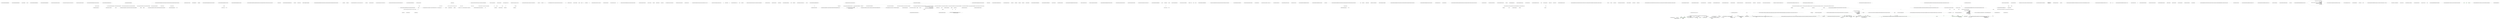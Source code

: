 digraph  {
m0_36 [cluster="QuantConnect.Lean.Engine.RealTime.BacktestingRealTimeHandler.Exit()", file="BacktestingRealTimeHandler.cs", label="Entry QuantConnect.Lean.Engine.RealTime.BacktestingRealTimeHandler.Exit()", span="126-126"];
m0_37 [cluster="QuantConnect.Lean.Engine.RealTime.BacktestingRealTimeHandler.Exit()", file="BacktestingRealTimeHandler.cs", label="Exit QuantConnect.Lean.Engine.RealTime.BacktestingRealTimeHandler.Exit()", span="126-126"];
m0_13 [cluster="Unk.EverySecurityEndOfDay", file="BacktestingRealTimeHandler.cs", label="Entry Unk.EverySecurityEndOfDay", span=""];
m0_12 [cluster="Unk.Where", file="BacktestingRealTimeHandler.cs", label="Entry Unk.Where", span=""];
m0_18 [cluster="QuantConnect.Lean.Engine.RealTime.BacktestingRealTimeHandler.Run()", file="BacktestingRealTimeHandler.cs", label="Entry QuantConnect.Lean.Engine.RealTime.BacktestingRealTimeHandler.Run()", span="78-78"];
m0_19 [cluster="QuantConnect.Lean.Engine.RealTime.BacktestingRealTimeHandler.Run()", file="BacktestingRealTimeHandler.cs", label="Exit QuantConnect.Lean.Engine.RealTime.BacktestingRealTimeHandler.Run()", span="78-78"];
m0_14 [cluster="QuantConnect.Scheduling.ScheduledEvent.SkipEventsUntil(System.DateTime)", file="BacktestingRealTimeHandler.cs", label="Entry QuantConnect.Scheduling.ScheduledEvent.SkipEventsUntil(System.DateTime)", span="183-183"];
m0_30 [cluster="System.Collections.Concurrent.ConcurrentDictionary<TKey, TValue>.TryRemove(TKey, out TValue)", file="BacktestingRealTimeHandler.cs", label="Entry System.Collections.Concurrent.ConcurrentDictionary<TKey, TValue>.TryRemove(TKey, out TValue)", span="0-0"];
m0_35 [cluster="QuantConnect.Scheduling.ScheduledEvent.Scan(System.DateTime)", file="BacktestingRealTimeHandler.cs", label="Entry QuantConnect.Scheduling.ScheduledEvent.Scan(System.DateTime)", span="126-126"];
m0_11 [cluster="QuantConnect.Lean.Engine.RealTime.BacktestingRealTimeHandler.Add(QuantConnect.Scheduling.ScheduledEvent)", file="BacktestingRealTimeHandler.cs", label="Entry QuantConnect.Lean.Engine.RealTime.BacktestingRealTimeHandler.Add(QuantConnect.Scheduling.ScheduledEvent)", span="86-86"];
m0_20 [cluster="QuantConnect.Lean.Engine.RealTime.BacktestingRealTimeHandler.Add(QuantConnect.Scheduling.ScheduledEvent)", file="BacktestingRealTimeHandler.cs", label="_algorithm != null", span="88-88"];
m0_21 [cluster="QuantConnect.Lean.Engine.RealTime.BacktestingRealTimeHandler.Add(QuantConnect.Scheduling.ScheduledEvent)", file="BacktestingRealTimeHandler.cs", label="scheduledEvent.SkipEventsUntil(_algorithm.UtcTime)", span="90-90"];
m0_22 [cluster="QuantConnect.Lean.Engine.RealTime.BacktestingRealTimeHandler.Add(QuantConnect.Scheduling.ScheduledEvent)", file="BacktestingRealTimeHandler.cs", label="_scheduledEvents[scheduledEvent.Name] = scheduledEvent", span="93-93"];
m0_24 [cluster="QuantConnect.Lean.Engine.RealTime.BacktestingRealTimeHandler.Add(QuantConnect.Scheduling.ScheduledEvent)", file="BacktestingRealTimeHandler.cs", label="scheduledEvent.IsLoggingEnabled = true", span="96-96"];
m0_23 [cluster="QuantConnect.Lean.Engine.RealTime.BacktestingRealTimeHandler.Add(QuantConnect.Scheduling.ScheduledEvent)", file="BacktestingRealTimeHandler.cs", label="Log.DebuggingEnabled", span="94-94"];
m0_25 [cluster="QuantConnect.Lean.Engine.RealTime.BacktestingRealTimeHandler.Add(QuantConnect.Scheduling.ScheduledEvent)", file="BacktestingRealTimeHandler.cs", label="Exit QuantConnect.Lean.Engine.RealTime.BacktestingRealTimeHandler.Add(QuantConnect.Scheduling.ScheduledEvent)", span="86-86"];
m0_31 [cluster="QuantConnect.Lean.Engine.RealTime.BacktestingRealTimeHandler.SetTime(System.DateTime)", file="BacktestingRealTimeHandler.cs", label="Entry QuantConnect.Lean.Engine.RealTime.BacktestingRealTimeHandler.SetTime(System.DateTime)", span="114-114"];
m0_32 [cluster="QuantConnect.Lean.Engine.RealTime.BacktestingRealTimeHandler.SetTime(System.DateTime)", file="BacktestingRealTimeHandler.cs", label=_scheduledEvents, span="117-117"];
m0_33 [cluster="QuantConnect.Lean.Engine.RealTime.BacktestingRealTimeHandler.SetTime(System.DateTime)", file="BacktestingRealTimeHandler.cs", label="scheduledEvent.Value.Scan(time)", span="119-119"];
m0_34 [cluster="QuantConnect.Lean.Engine.RealTime.BacktestingRealTimeHandler.SetTime(System.DateTime)", file="BacktestingRealTimeHandler.cs", label="Exit QuantConnect.Lean.Engine.RealTime.BacktestingRealTimeHandler.SetTime(System.DateTime)", span="114-114"];
m0_10 [cluster="QuantConnect.Lean.Engine.RealTime.ScheduledEventFactory.EveryAlgorithmEndOfDay(QuantConnect.Interfaces.IAlgorithm, QuantConnect.Lean.Engine.Results.IResultHandler, System.DateTime, System.DateTime, System.TimeSpan, System.DateTime?)", file="BacktestingRealTimeHandler.cs", label="Entry QuantConnect.Lean.Engine.RealTime.ScheduledEventFactory.EveryAlgorithmEndOfDay(QuantConnect.Interfaces.IAlgorithm, QuantConnect.Lean.Engine.Results.IResultHandler, System.DateTime, System.DateTime, System.TimeSpan, System.DateTime?)", span="64-64"];
m0_26 [cluster="QuantConnect.Lean.Engine.RealTime.BacktestingRealTimeHandler.Remove(string)", file="BacktestingRealTimeHandler.cs", label="Entry QuantConnect.Lean.Engine.RealTime.BacktestingRealTimeHandler.Remove(string)", span="104-104"];
m0_27 [cluster="QuantConnect.Lean.Engine.RealTime.BacktestingRealTimeHandler.Remove(string)", file="BacktestingRealTimeHandler.cs", label="ScheduledEvent scheduledEvent", span="106-106"];
m0_28 [cluster="QuantConnect.Lean.Engine.RealTime.BacktestingRealTimeHandler.Remove(string)", file="BacktestingRealTimeHandler.cs", label="_scheduledEvents.TryRemove(name, out scheduledEvent)", span="107-107"];
m0_29 [cluster="QuantConnect.Lean.Engine.RealTime.BacktestingRealTimeHandler.Remove(string)", file="BacktestingRealTimeHandler.cs", label="Exit QuantConnect.Lean.Engine.RealTime.BacktestingRealTimeHandler.Remove(string)", span="104-104"];
m0_0 [cluster="QuantConnect.Lean.Engine.RealTime.BacktestingRealTimeHandler.Setup(QuantConnect.Interfaces.IAlgorithm, QuantConnect.Packets.AlgorithmNodePacket, QuantConnect.Lean.Engine.Results.IResultHandler, QuantConnect.Interfaces.IApi)", file="BacktestingRealTimeHandler.cs", label="Entry QuantConnect.Lean.Engine.RealTime.BacktestingRealTimeHandler.Setup(QuantConnect.Interfaces.IAlgorithm, QuantConnect.Packets.AlgorithmNodePacket, QuantConnect.Lean.Engine.Results.IResultHandler, QuantConnect.Interfaces.IApi)", span="50-50"];
m0_1 [cluster="QuantConnect.Lean.Engine.RealTime.BacktestingRealTimeHandler.Setup(QuantConnect.Interfaces.IAlgorithm, QuantConnect.Packets.AlgorithmNodePacket, QuantConnect.Lean.Engine.Results.IResultHandler, QuantConnect.Interfaces.IApi)", file="BacktestingRealTimeHandler.cs", label="_algorithm = algorithm", span="53-53"];
m0_2 [cluster="QuantConnect.Lean.Engine.RealTime.BacktestingRealTimeHandler.Setup(QuantConnect.Interfaces.IAlgorithm, QuantConnect.Packets.AlgorithmNodePacket, QuantConnect.Lean.Engine.Results.IResultHandler, QuantConnect.Interfaces.IApi)", file="BacktestingRealTimeHandler.cs", label="_resultHandler =  resultHandler", span="54-54"];
m0_5 [cluster="QuantConnect.Lean.Engine.RealTime.BacktestingRealTimeHandler.Setup(QuantConnect.Interfaces.IAlgorithm, QuantConnect.Packets.AlgorithmNodePacket, QuantConnect.Lean.Engine.Results.IResultHandler, QuantConnect.Interfaces.IApi)", file="BacktestingRealTimeHandler.cs", label="Add(ScheduledEventFactory.EverySecurityEndOfDay(_algorithm, _resultHandler, security, algorithm.StartDate, _algorithm.EndDate, ScheduledEvent.SecurityEndOfDayDelta))", span="62-62"];
m0_7 [cluster="QuantConnect.Lean.Engine.RealTime.BacktestingRealTimeHandler.Setup(QuantConnect.Interfaces.IAlgorithm, QuantConnect.Packets.AlgorithmNodePacket, QuantConnect.Lean.Engine.Results.IResultHandler, QuantConnect.Interfaces.IApi)", file="BacktestingRealTimeHandler.cs", label="scheduledEvent.Value.SkipEventsUntil(algorithm.UtcTime)", span="68-68"];
m0_3 [cluster="QuantConnect.Lean.Engine.RealTime.BacktestingRealTimeHandler.Setup(QuantConnect.Interfaces.IAlgorithm, QuantConnect.Packets.AlgorithmNodePacket, QuantConnect.Lean.Engine.Results.IResultHandler, QuantConnect.Interfaces.IApi)", file="BacktestingRealTimeHandler.cs", label="Add(ScheduledEventFactory.EveryAlgorithmEndOfDay(_algorithm, _resultHandler, _algorithm.StartDate, _algorithm.EndDate, ScheduledEvent.AlgorithmEndOfDayDelta))", span="57-57"];
m0_6 [cluster="QuantConnect.Lean.Engine.RealTime.BacktestingRealTimeHandler.Setup(QuantConnect.Interfaces.IAlgorithm, QuantConnect.Packets.AlgorithmNodePacket, QuantConnect.Lean.Engine.Results.IResultHandler, QuantConnect.Interfaces.IApi)", file="BacktestingRealTimeHandler.cs", label=_scheduledEvents, span="65-65"];
m0_8 [cluster="QuantConnect.Lean.Engine.RealTime.BacktestingRealTimeHandler.Setup(QuantConnect.Interfaces.IAlgorithm, QuantConnect.Packets.AlgorithmNodePacket, QuantConnect.Lean.Engine.Results.IResultHandler, QuantConnect.Interfaces.IApi)", file="BacktestingRealTimeHandler.cs", label="scheduledEvent.Value.IsLoggingEnabled = Log.DebuggingEnabled", span="70-70"];
m0_9 [cluster="QuantConnect.Lean.Engine.RealTime.BacktestingRealTimeHandler.Setup(QuantConnect.Interfaces.IAlgorithm, QuantConnect.Packets.AlgorithmNodePacket, QuantConnect.Lean.Engine.Results.IResultHandler, QuantConnect.Interfaces.IApi)", file="BacktestingRealTimeHandler.cs", label="Exit QuantConnect.Lean.Engine.RealTime.BacktestingRealTimeHandler.Setup(QuantConnect.Interfaces.IAlgorithm, QuantConnect.Packets.AlgorithmNodePacket, QuantConnect.Lean.Engine.Results.IResultHandler, QuantConnect.Interfaces.IApi)", span="50-50"];
m0_15 [cluster="lambda expression", file="BacktestingRealTimeHandler.cs", label="Entry lambda expression", span="60-60"];
m0_17 [cluster="lambda expression", file="BacktestingRealTimeHandler.cs", label="Exit lambda expression", span="60-60"];
m0_38 [file="BacktestingRealTimeHandler.cs", label="QuantConnect.Lean.Engine.RealTime.BacktestingRealTimeHandler", span=""];
m1_56 [cluster="System.Collections.Generic.IEnumerable<TSource>.Min<TSource, TResult>(System.Func<TSource, TResult>)", file="DataFeedPacket.cs", label="Entry System.Collections.Generic.IEnumerable<TSource>.Min<TSource, TResult>(System.Func<TSource, TResult>)", span="0-0"];
m1_8 [cluster="string.ToUpper()", file="DataFeedPacket.cs", label="Entry string.ToUpper()", span="0-0"];
m1_68 [cluster="string.Format(string, params object[])", file="DataFeedPacket.cs", label="Entry string.Format(string, params object[])", span="0-0"];
m1_20 [cluster="System.Collections.Generic.Dictionary<TKey, TValue>.TryGetValue(TKey, out TValue)", file="DataFeedPacket.cs", label="Entry System.Collections.Generic.Dictionary<TKey, TValue>.TryGetValue(TKey, out TValue)", span="0-0"];
m1_58 [cluster="QuantConnect.Securities.Forex.Forex.Forex(QuantConnect.Securities.Cash, QuantConnect.Data.SubscriptionDataConfig, decimal, bool)", file="DataFeedPacket.cs", label="Entry QuantConnect.Securities.Forex.Forex.Forex(QuantConnect.Securities.Cash, QuantConnect.Data.SubscriptionDataConfig, decimal, bool)", span="44-44"];
m1_55 [cluster="System.InvalidOperationException.InvalidOperationException(string)", file="DataFeedPacket.cs", label="Entry System.InvalidOperationException.InvalidOperationException(string)", span="0-0"];
m1_21 [cluster="QuantConnect.Securities.Cash.EnsureCurrencyDataFeed(QuantConnect.Securities.SecurityManager, QuantConnect.Data.SubscriptionManager)", file="DataFeedPacket.cs", label="Entry QuantConnect.Securities.Cash.EnsureCurrencyDataFeed(QuantConnect.Securities.SecurityManager, QuantConnect.Data.SubscriptionManager)", span="102-102"];
m1_22 [cluster="QuantConnect.Securities.Cash.EnsureCurrencyDataFeed(QuantConnect.Securities.SecurityManager, QuantConnect.Data.SubscriptionManager)", file="DataFeedPacket.cs", label="Symbol == CashBook.AccountCurrency", span="104-104"];
m1_26 [cluster="QuantConnect.Securities.Cash.EnsureCurrencyDataFeed(QuantConnect.Securities.SecurityManager, QuantConnect.Data.SubscriptionManager)", file="DataFeedPacket.cs", label="subscriptions.Count == 0", span="111-111"];
m1_31 [cluster="QuantConnect.Securities.Cash.EnsureCurrencyDataFeed(QuantConnect.Securities.SecurityManager, QuantConnect.Data.SubscriptionManager)", file="DataFeedPacket.cs", label="i < subscriptions.Subscriptions.Count", span="119-119"];
m1_32 [cluster="QuantConnect.Securities.Cash.EnsureCurrencyDataFeed(QuantConnect.Securities.SecurityManager, QuantConnect.Data.SubscriptionManager)", file="DataFeedPacket.cs", label="var config = subscriptions.Subscriptions[i]", span="121-121"];
m1_43 [cluster="QuantConnect.Securities.Cash.EnsureCurrencyDataFeed(QuantConnect.Securities.SecurityManager, QuantConnect.Data.SubscriptionManager)", file="DataFeedPacket.cs", label="var minimumResolution = subscriptions.Subscriptions.Min(x => x.Resolution)", span="141-141"];
m1_49 [cluster="QuantConnect.Securities.Cash.EnsureCurrencyDataFeed(QuantConnect.Securities.SecurityManager, QuantConnect.Data.SubscriptionManager)", file="DataFeedPacket.cs", label="_config = subscriptions.Add(objectType, SecurityType.Forex, symbol, minimumResolution, true, false, isTradeBar, isTradeBar, true)", span="150-150"];
m1_51 [cluster="QuantConnect.Securities.Cash.EnsureCurrencyDataFeed(QuantConnect.Securities.SecurityManager, QuantConnect.Data.SubscriptionManager)", file="DataFeedPacket.cs", label="securities.Add(symbol, security)", span="152-152"];
m1_23 [cluster="QuantConnect.Securities.Cash.EnsureCurrencyDataFeed(QuantConnect.Securities.SecurityManager, QuantConnect.Data.SubscriptionManager)", file="DataFeedPacket.cs", label="_isBaseCurrency = true", span="106-106"];
m1_24 [cluster="QuantConnect.Securities.Cash.EnsureCurrencyDataFeed(QuantConnect.Securities.SecurityManager, QuantConnect.Data.SubscriptionManager)", file="DataFeedPacket.cs", label="ConversionRate = 1.0m", span="107-107"];
m1_25 [cluster="QuantConnect.Securities.Cash.EnsureCurrencyDataFeed(QuantConnect.Securities.SecurityManager, QuantConnect.Data.SubscriptionManager)", file="DataFeedPacket.cs", label="return;", span="108-108"];
m1_27 [cluster="QuantConnect.Securities.Cash.EnsureCurrencyDataFeed(QuantConnect.Securities.SecurityManager, QuantConnect.Data.SubscriptionManager)", file="DataFeedPacket.cs", label="throw new InvalidOperationException(''Unable to add cash when no subscriptions are present. Please add subscriptions in the Initialize() method.'');", span="113-113"];
m1_28 [cluster="QuantConnect.Securities.Cash.EnsureCurrencyDataFeed(QuantConnect.Securities.SecurityManager, QuantConnect.Data.SubscriptionManager)", file="DataFeedPacket.cs", label="string normal = Symbol + CashBook.AccountCurrency", span="117-117"];
m1_29 [cluster="QuantConnect.Securities.Cash.EnsureCurrencyDataFeed(QuantConnect.Securities.SecurityManager, QuantConnect.Data.SubscriptionManager)", file="DataFeedPacket.cs", label="string invert = CashBook.AccountCurrency + Symbol", span="118-118"];
m1_34 [cluster="QuantConnect.Securities.Cash.EnsureCurrencyDataFeed(QuantConnect.Securities.SecurityManager, QuantConnect.Data.SubscriptionManager)", file="DataFeedPacket.cs", label="config.Symbol == normal", span="126-126"];
m1_47 [cluster="QuantConnect.Securities.Cash.EnsureCurrencyDataFeed(QuantConnect.Securities.SecurityManager, QuantConnect.Data.SubscriptionManager)", file="DataFeedPacket.cs", label="symbol == normal || symbol == invert", span="146-146"];
m1_30 [cluster="QuantConnect.Securities.Cash.EnsureCurrencyDataFeed(QuantConnect.Securities.SecurityManager, QuantConnect.Data.SubscriptionManager)", file="DataFeedPacket.cs", label="int i = 0", span="119-119"];
m1_37 [cluster="QuantConnect.Securities.Cash.EnsureCurrencyDataFeed(QuantConnect.Securities.SecurityManager, QuantConnect.Data.SubscriptionManager)", file="DataFeedPacket.cs", label="config.Symbol == invert", span="131-131"];
m1_48 [cluster="QuantConnect.Securities.Cash.EnsureCurrencyDataFeed(QuantConnect.Securities.SecurityManager, QuantConnect.Data.SubscriptionManager)", file="DataFeedPacket.cs", label="_invertRealTimePrice = symbol == invert", span="148-148"];
m1_41 [cluster="QuantConnect.Securities.Cash.EnsureCurrencyDataFeed(QuantConnect.Securities.SecurityManager, QuantConnect.Data.SubscriptionManager)", file="DataFeedPacket.cs", label="i++", span="119-119"];
m1_42 [cluster="QuantConnect.Securities.Cash.EnsureCurrencyDataFeed(QuantConnect.Securities.SecurityManager, QuantConnect.Data.SubscriptionManager)", file="DataFeedPacket.cs", label="var currencyPairs = Forex.Forex.CurrencyPairs", span="140-140"];
m1_33 [cluster="QuantConnect.Securities.Cash.EnsureCurrencyDataFeed(QuantConnect.Securities.SecurityManager, QuantConnect.Data.SubscriptionManager)", file="DataFeedPacket.cs", label="config.Security != SecurityType.Forex", span="122-122"];
m1_35 [cluster="QuantConnect.Securities.Cash.EnsureCurrencyDataFeed(QuantConnect.Securities.SecurityManager, QuantConnect.Data.SubscriptionManager)", file="DataFeedPacket.cs", label="_config = config", span="128-128"];
m1_38 [cluster="QuantConnect.Securities.Cash.EnsureCurrencyDataFeed(QuantConnect.Securities.SecurityManager, QuantConnect.Data.SubscriptionManager)", file="DataFeedPacket.cs", label="_config = config", span="133-133"];
m1_36 [cluster="QuantConnect.Securities.Cash.EnsureCurrencyDataFeed(QuantConnect.Securities.SecurityManager, QuantConnect.Data.SubscriptionManager)", file="DataFeedPacket.cs", label="return;", span="129-129"];
m1_39 [cluster="QuantConnect.Securities.Cash.EnsureCurrencyDataFeed(QuantConnect.Securities.SecurityManager, QuantConnect.Data.SubscriptionManager)", file="DataFeedPacket.cs", label="_invertRealTimePrice = true", span="134-134"];
m1_40 [cluster="QuantConnect.Securities.Cash.EnsureCurrencyDataFeed(QuantConnect.Securities.SecurityManager, QuantConnect.Data.SubscriptionManager)", file="DataFeedPacket.cs", label="return;", span="135-135"];
m1_46 [cluster="QuantConnect.Securities.Cash.EnsureCurrencyDataFeed(QuantConnect.Securities.SecurityManager, QuantConnect.Data.SubscriptionManager)", file="DataFeedPacket.cs", label=currencyPairs, span="144-144"];
m1_44 [cluster="QuantConnect.Securities.Cash.EnsureCurrencyDataFeed(QuantConnect.Securities.SecurityManager, QuantConnect.Data.SubscriptionManager)", file="DataFeedPacket.cs", label="var objectType = minimumResolution == Resolution.Tick ? typeof (Tick) : typeof (TradeBar)", span="142-142"];
m1_45 [cluster="QuantConnect.Securities.Cash.EnsureCurrencyDataFeed(QuantConnect.Securities.SecurityManager, QuantConnect.Data.SubscriptionManager)", file="DataFeedPacket.cs", label="var isTradeBar = objectType == typeof (TradeBar)", span="143-143"];
m1_53 [cluster="QuantConnect.Securities.Cash.EnsureCurrencyDataFeed(QuantConnect.Securities.SecurityManager, QuantConnect.Data.SubscriptionManager)", file="DataFeedPacket.cs", label="throw new ArgumentException(string.Format(''In order to maintain cash in {0} you are required to add a subscription for Forex pair {0}{1} or {1}{0}'', Symbol, CashBook.AccountCurrency));", span="158-158"];
m1_50 [cluster="QuantConnect.Securities.Cash.EnsureCurrencyDataFeed(QuantConnect.Securities.SecurityManager, QuantConnect.Data.SubscriptionManager)", file="DataFeedPacket.cs", label="var security = new Forex.Forex(this, _config, 1m, false)", span="151-151"];
m1_52 [cluster="QuantConnect.Securities.Cash.EnsureCurrencyDataFeed(QuantConnect.Securities.SecurityManager, QuantConnect.Data.SubscriptionManager)", file="DataFeedPacket.cs", label="return;", span="153-153"];
m1_54 [cluster="QuantConnect.Securities.Cash.EnsureCurrencyDataFeed(QuantConnect.Securities.SecurityManager, QuantConnect.Data.SubscriptionManager)", file="DataFeedPacket.cs", label="Exit QuantConnect.Securities.Cash.EnsureCurrencyDataFeed(QuantConnect.Securities.SecurityManager, QuantConnect.Data.SubscriptionManager)", span="102-102"];
m1_0 [cluster="QuantConnect.Securities.Cash.Cash(string, decimal, decimal)", file="DataFeedPacket.cs", label="Entry QuantConnect.Securities.Cash.Cash(string, decimal, decimal)", span="60-60"];
m1_1 [cluster="QuantConnect.Securities.Cash.Cash(string, decimal, decimal)", file="DataFeedPacket.cs", label="symbol == null || symbol.Length != 3", span="62-62"];
m1_3 [cluster="QuantConnect.Securities.Cash.Cash(string, decimal, decimal)", file="DataFeedPacket.cs", label="Quantity = quantity", span="66-66"];
m1_4 [cluster="QuantConnect.Securities.Cash.Cash(string, decimal, decimal)", file="DataFeedPacket.cs", label="ConversionRate = conversionRate", span="67-67"];
m1_5 [cluster="QuantConnect.Securities.Cash.Cash(string, decimal, decimal)", file="DataFeedPacket.cs", label="Symbol = symbol.ToUpper()", span="68-68"];
m1_2 [cluster="QuantConnect.Securities.Cash.Cash(string, decimal, decimal)", file="DataFeedPacket.cs", label="throw new ArgumentException(''Cash symbols must be exactly 3 characters.'');", span="64-64"];
m1_6 [cluster="QuantConnect.Securities.Cash.Cash(string, decimal, decimal)", file="DataFeedPacket.cs", label="Exit QuantConnect.Securities.Cash.Cash(string, decimal, decimal)", span="60-60"];
m1_60 [cluster="string.Format(string, object, object)", file="DataFeedPacket.cs", label="Entry string.Format(string, object, object)", span="0-0"];
m1_57 [cluster="QuantConnect.Data.SubscriptionManager.Add(System.Type, QuantConnect.SecurityType, string, QuantConnect.Resolution, bool, bool, bool, bool, bool)", file="DataFeedPacket.cs", label="Entry QuantConnect.Data.SubscriptionManager.Add(System.Type, QuantConnect.SecurityType, string, QuantConnect.Resolution, bool, bool, bool, bool, bool)", span="106-106"];
m1_59 [cluster="QuantConnect.Securities.SecurityManager.Add(string, QuantConnect.Securities.Security)", file="DataFeedPacket.cs", label="Entry QuantConnect.Securities.SecurityManager.Add(string, QuantConnect.Securities.Security)", span="81-81"];
m1_9 [cluster="QuantConnect.Securities.Cash.Update(System.Collections.Generic.Dictionary<int, System.Collections.Generic.List<QuantConnect.Data.BaseData>>)", file="DataFeedPacket.cs", label="Entry QuantConnect.Securities.Cash.Update(System.Collections.Generic.Dictionary<int, System.Collections.Generic.List<QuantConnect.Data.BaseData>>)", span="75-75"];
m1_10 [cluster="QuantConnect.Securities.Cash.Update(System.Collections.Generic.Dictionary<int, System.Collections.Generic.List<QuantConnect.Data.BaseData>>)", file="DataFeedPacket.cs", label=_isBaseCurrency, span="78-78"];
m1_13 [cluster="QuantConnect.Securities.Cash.Update(System.Collections.Generic.Dictionary<int, System.Collections.Generic.List<QuantConnect.Data.BaseData>>)", file="DataFeedPacket.cs", label="!data.TryGetValue(_config.SubscriptionIndex, out realTimePrice) || realTimePrice.Count == 0", span="81-81"];
m1_11 [cluster="QuantConnect.Securities.Cash.Update(System.Collections.Generic.Dictionary<int, System.Collections.Generic.List<QuantConnect.Data.BaseData>>)", file="DataFeedPacket.cs", label="return;", span="78-78"];
m1_12 [cluster="QuantConnect.Securities.Cash.Update(System.Collections.Generic.Dictionary<int, System.Collections.Generic.List<QuantConnect.Data.BaseData>>)", file="DataFeedPacket.cs", label="List<BaseData> realTimePrice", span="80-80"];
m1_14 [cluster="QuantConnect.Securities.Cash.Update(System.Collections.Generic.Dictionary<int, System.Collections.Generic.List<QuantConnect.Data.BaseData>>)", file="DataFeedPacket.cs", label="return;", span="84-84"];
m1_15 [cluster="QuantConnect.Securities.Cash.Update(System.Collections.Generic.Dictionary<int, System.Collections.Generic.List<QuantConnect.Data.BaseData>>)", file="DataFeedPacket.cs", label="decimal rate = realTimePrice[realTimePrice.Count - 1].Value", span="87-87"];
m1_16 [cluster="QuantConnect.Securities.Cash.Update(System.Collections.Generic.Dictionary<int, System.Collections.Generic.List<QuantConnect.Data.BaseData>>)", file="DataFeedPacket.cs", label=_invertRealTimePrice, span="88-88"];
m1_17 [cluster="QuantConnect.Securities.Cash.Update(System.Collections.Generic.Dictionary<int, System.Collections.Generic.List<QuantConnect.Data.BaseData>>)", file="DataFeedPacket.cs", label="rate = 1/rate", span="90-90"];
m1_18 [cluster="QuantConnect.Securities.Cash.Update(System.Collections.Generic.Dictionary<int, System.Collections.Generic.List<QuantConnect.Data.BaseData>>)", file="DataFeedPacket.cs", label="ConversionRate = rate", span="93-93"];
m1_19 [cluster="QuantConnect.Securities.Cash.Update(System.Collections.Generic.Dictionary<int, System.Collections.Generic.List<QuantConnect.Data.BaseData>>)", file="DataFeedPacket.cs", label="Exit QuantConnect.Securities.Cash.Update(System.Collections.Generic.Dictionary<int, System.Collections.Generic.List<QuantConnect.Data.BaseData>>)", span="75-75"];
m1_64 [cluster="QuantConnect.Securities.Cash.ToString()", file="DataFeedPacket.cs", label="Entry QuantConnect.Securities.Cash.ToString()", span="161-161"];
m1_65 [cluster="QuantConnect.Securities.Cash.ToString()", file="DataFeedPacket.cs", label="return string.Format(''{0}: {1} @ {2} ({3})'', Symbol, Quantity, ConversionRate.ToString(''C''), ValueInAccountCurrency);", span="163-163"];
m1_66 [cluster="QuantConnect.Securities.Cash.ToString()", file="DataFeedPacket.cs", label="Exit QuantConnect.Securities.Cash.ToString()", span="161-161"];
m1_67 [cluster="decimal.ToString(string)", file="DataFeedPacket.cs", label="Entry decimal.ToString(string)", span="0-0"];
m1_7 [cluster="System.ArgumentException.ArgumentException(string)", file="DataFeedPacket.cs", label="Entry System.ArgumentException.ArgumentException(string)", span="0-0"];
m1_61 [cluster="lambda expression", file="DataFeedPacket.cs", label="Entry lambda expression", span="141-141"];
m1_62 [cluster="lambda expression", file="DataFeedPacket.cs", label="x.Resolution", span="141-141"];
m1_63 [cluster="lambda expression", file="DataFeedPacket.cs", label="Exit lambda expression", span="141-141"];
m1_69 [file="DataFeedPacket.cs", label="QuantConnect.Securities.Cash", span=""];
m4_53 [cluster="QuantConnect.Logging.Log.Error(System.Exception, string, bool)", file="LiveTradingRealTimeHandler.cs", label="Entry QuantConnect.Logging.Log.Error(System.Exception, string, bool)", span="98-98"];
m4_25 [cluster="Unk.Where", file="LiveTradingRealTimeHandler.cs", label="Entry Unk.Where", span=""];
m4_70 [cluster="QuantConnect.Lean.Engine.RealTime.LiveTradingRealTimeHandler.Remove(string)", file="LiveTradingRealTimeHandler.cs", label="Entry QuantConnect.Lean.Engine.RealTime.LiveTradingRealTimeHandler.Remove(string)", span="172-172"];
m4_71 [cluster="QuantConnect.Lean.Engine.RealTime.LiveTradingRealTimeHandler.Remove(string)", file="LiveTradingRealTimeHandler.cs", label="ScheduledEvent scheduledEvent", span="174-174"];
m4_72 [cluster="QuantConnect.Lean.Engine.RealTime.LiveTradingRealTimeHandler.Remove(string)", file="LiveTradingRealTimeHandler.cs", label="_scheduledEvents.TryRemove(name, out scheduledEvent)", span="175-175"];
m4_73 [cluster="QuantConnect.Lean.Engine.RealTime.LiveTradingRealTimeHandler.Remove(string)", file="LiveTradingRealTimeHandler.cs", label="Exit QuantConnect.Lean.Engine.RealTime.LiveTradingRealTimeHandler.Remove(string)", span="172-172"];
m4_80 [cluster="System.Threading.CancellationTokenSource.Cancel()", file="LiveTradingRealTimeHandler.cs", label="Entry System.Threading.CancellationTokenSource.Cancel()", span="0-0"];
m4_28 [cluster="lambda expression", file="LiveTradingRealTimeHandler.cs", label="Entry lambda expression", span="75-79"];
m4_29 [cluster="lambda expression", file="LiveTradingRealTimeHandler.cs", label="RefreshMarketHoursToday(triggerTime.ConvertFromUtc(_algorithm.TimeZone).Date)", span="78-78"];
m4_31 [cluster="lambda expression", file="LiveTradingRealTimeHandler.cs", label="Entry lambda expression", span="85-85"];
m4_30 [cluster="lambda expression", file="LiveTradingRealTimeHandler.cs", label="Exit lambda expression", span="75-79"];
m4_33 [cluster="lambda expression", file="LiveTradingRealTimeHandler.cs", label="Exit lambda expression", span="85-85"];
m4_26 [cluster="Unk.EverySecurityEndOfDay", file="LiveTradingRealTimeHandler.cs", label="Entry Unk.EverySecurityEndOfDay", span=""];
m4_77 [cluster="QuantConnect.Lean.Engine.RealTime.LiveTradingRealTimeHandler.Exit()", file="LiveTradingRealTimeHandler.cs", label="Entry QuantConnect.Lean.Engine.RealTime.LiveTradingRealTimeHandler.Exit()", span="191-191"];
m4_78 [cluster="QuantConnect.Lean.Engine.RealTime.LiveTradingRealTimeHandler.Exit()", file="LiveTradingRealTimeHandler.cs", label="_cancellationTokenSource.Cancel()", span="193-193"];
m4_79 [cluster="QuantConnect.Lean.Engine.RealTime.LiveTradingRealTimeHandler.Exit()", file="LiveTradingRealTimeHandler.cs", label="Exit QuantConnect.Lean.Engine.RealTime.LiveTradingRealTimeHandler.Exit()", span="191-191"];
m4_50 [cluster="System.Convert.ToInt32(double)", file="LiveTradingRealTimeHandler.cs", label="Entry System.Convert.ToInt32(double)", span="0-0"];
m4_49 [cluster="System.DateTime.RoundUp(System.TimeSpan)", file="LiveTradingRealTimeHandler.cs", label="Entry System.DateTime.RoundUp(System.TimeSpan)", span="436-436"];
m4_18 [cluster="QuantConnect.Lean.Engine.RealTime.LiveTradingRealTimeHandler.RefreshMarketHoursToday(System.DateTime)", file="LiveTradingRealTimeHandler.cs", label="Entry QuantConnect.Lean.Engine.RealTime.LiveTradingRealTimeHandler.RefreshMarketHoursToday(System.DateTime)", span="139-139"];
m4_55 [cluster="QuantConnect.Lean.Engine.RealTime.LiveTradingRealTimeHandler.RefreshMarketHoursToday(System.DateTime)", file="LiveTradingRealTimeHandler.cs", label="date = date.Date", span="141-141"];
m4_56 [cluster="QuantConnect.Lean.Engine.RealTime.LiveTradingRealTimeHandler.RefreshMarketHoursToday(System.DateTime)", file="LiveTradingRealTimeHandler.cs", label="_algorithm.Securities.Values", span="144-144"];
m4_57 [cluster="QuantConnect.Lean.Engine.RealTime.LiveTradingRealTimeHandler.RefreshMarketHoursToday(System.DateTime)", file="LiveTradingRealTimeHandler.cs", label="var marketHours = _api.MarketToday(date, security.Symbol)", span="146-146"];
m4_58 [cluster="QuantConnect.Lean.Engine.RealTime.LiveTradingRealTimeHandler.RefreshMarketHoursToday(System.DateTime)", file="LiveTradingRealTimeHandler.cs", label="security.Exchange.SetMarketHours(marketHours, date.DayOfWeek)", span="147-147"];
m4_59 [cluster="QuantConnect.Lean.Engine.RealTime.LiveTradingRealTimeHandler.RefreshMarketHoursToday(System.DateTime)", file="LiveTradingRealTimeHandler.cs", label="var localMarketHours = security.Exchange.Hours.MarketHours[date.DayOfWeek]", span="148-148"];
m4_60 [cluster="QuantConnect.Lean.Engine.RealTime.LiveTradingRealTimeHandler.RefreshMarketHoursToday(System.DateTime)", file="LiveTradingRealTimeHandler.cs", label="Log.Trace(string.Format(''LiveTradingRealTimeHandler.SetupEvents({0}): Market hours set: Symbol: {1} {2}'',\r\n                        security.Type, security.Symbol, localMarketHours))", span="149-150"];
m4_61 [cluster="QuantConnect.Lean.Engine.RealTime.LiveTradingRealTimeHandler.RefreshMarketHoursToday(System.DateTime)", file="LiveTradingRealTimeHandler.cs", label="Exit QuantConnect.Lean.Engine.RealTime.LiveTradingRealTimeHandler.RefreshMarketHoursToday(System.DateTime)", span="139-139"];
m4_62 [cluster="QuantConnect.Interfaces.IApi.MarketToday(System.DateTime, QuantConnect.Symbol)", file="LiveTradingRealTimeHandler.cs", label="Entry QuantConnect.Interfaces.IApi.MarketToday(System.DateTime, QuantConnect.Symbol)", span="82-82"];
m4_52 [cluster="QuantConnect.Scheduling.ScheduledEvent.Scan(System.DateTime)", file="LiveTradingRealTimeHandler.cs", label="Entry QuantConnect.Scheduling.ScheduledEvent.Scan(System.DateTime)", span="126-126"];
m4_74 [cluster="System.Collections.Concurrent.ConcurrentDictionary<TKey, TValue>.TryRemove(TKey, out TValue)", file="LiveTradingRealTimeHandler.cs", label="Entry System.Collections.Concurrent.ConcurrentDictionary<TKey, TValue>.TryRemove(TKey, out TValue)", span="0-0"];
m4_34 [cluster="QuantConnect.Lean.Engine.RealTime.LiveTradingRealTimeHandler.Run()", file="LiveTradingRealTimeHandler.cs", label="Entry QuantConnect.Lean.Engine.RealTime.LiveTradingRealTimeHandler.Run()", span="104-104"];
m4_35 [cluster="QuantConnect.Lean.Engine.RealTime.LiveTradingRealTimeHandler.Run()", file="LiveTradingRealTimeHandler.cs", label="_isActive = true", span="106-106"];
m4_36 [cluster="QuantConnect.Lean.Engine.RealTime.LiveTradingRealTimeHandler.Run()", file="LiveTradingRealTimeHandler.cs", label="!_cancellationTokenSource.IsCancellationRequested", span="109-109"];
m4_37 [cluster="QuantConnect.Lean.Engine.RealTime.LiveTradingRealTimeHandler.Run()", file="LiveTradingRealTimeHandler.cs", label="var time = DateTime.UtcNow", span="113-113"];
m4_45 [cluster="QuantConnect.Lean.Engine.RealTime.LiveTradingRealTimeHandler.Run()", file="LiveTradingRealTimeHandler.cs", label="_isActive = false", span="132-132"];
m4_38 [cluster="QuantConnect.Lean.Engine.RealTime.LiveTradingRealTimeHandler.Run()", file="LiveTradingRealTimeHandler.cs", label="var nextSecond = time.RoundUp(TimeSpan.FromSeconds(1))", span="116-116"];
m4_39 [cluster="QuantConnect.Lean.Engine.RealTime.LiveTradingRealTimeHandler.Run()", file="LiveTradingRealTimeHandler.cs", label="var delay = Convert.ToInt32((nextSecond - time).TotalMilliseconds)", span="117-117"];
m4_42 [cluster="QuantConnect.Lean.Engine.RealTime.LiveTradingRealTimeHandler.Run()", file="LiveTradingRealTimeHandler.cs", label="scheduledEvent.Value.Scan(time)", span="123-123"];
m4_40 [cluster="QuantConnect.Lean.Engine.RealTime.LiveTradingRealTimeHandler.Run()", file="LiveTradingRealTimeHandler.cs", label="Thread.Sleep(delay < 0 ? 1 : delay)", span="118-118"];
m4_41 [cluster="QuantConnect.Lean.Engine.RealTime.LiveTradingRealTimeHandler.Run()", file="LiveTradingRealTimeHandler.cs", label=_scheduledEvents, span="121-121"];
m4_43 [cluster="QuantConnect.Lean.Engine.RealTime.LiveTradingRealTimeHandler.Run()", file="LiveTradingRealTimeHandler.cs", label=Exception, span="126-126"];
m4_44 [cluster="QuantConnect.Lean.Engine.RealTime.LiveTradingRealTimeHandler.Run()", file="LiveTradingRealTimeHandler.cs", label="Log.Error(err)", span="128-128"];
m4_46 [cluster="QuantConnect.Lean.Engine.RealTime.LiveTradingRealTimeHandler.Run()", file="LiveTradingRealTimeHandler.cs", label="Log.Trace(''LiveTradingRealTimeHandler.Run(): Exiting thread... Exit triggered: '' + _cancellationTokenSource.IsCancellationRequested)", span="133-133"];
m4_47 [cluster="QuantConnect.Lean.Engine.RealTime.LiveTradingRealTimeHandler.Run()", file="LiveTradingRealTimeHandler.cs", label="Exit QuantConnect.Lean.Engine.RealTime.LiveTradingRealTimeHandler.Run()", span="104-104"];
m4_63 [cluster="QuantConnect.Securities.SecurityExchange.SetMarketHours(System.Collections.Generic.IEnumerable<QuantConnect.Securities.MarketHoursSegment>, params System.DayOfWeek[])", file="LiveTradingRealTimeHandler.cs", label="Entry QuantConnect.Securities.SecurityExchange.SetMarketHours(System.Collections.Generic.IEnumerable<QuantConnect.Securities.MarketHoursSegment>, params System.DayOfWeek[])", span="126-126"];
m4_16 [cluster="System.Threading.CancellationTokenSource.CancellationTokenSource()", file="LiveTradingRealTimeHandler.cs", label="Entry System.Threading.CancellationTokenSource.CancellationTokenSource()", span="0-0"];
m4_27 [cluster="QuantConnect.Scheduling.ScheduledEvent.SkipEventsUntil(System.DateTime)", file="LiveTradingRealTimeHandler.cs", label="Entry QuantConnect.Scheduling.ScheduledEvent.SkipEventsUntil(System.DateTime)", span="183-183"];
m4_51 [cluster="System.Threading.Thread.Sleep(int)", file="LiveTradingRealTimeHandler.cs", label="Entry System.Threading.Thread.Sleep(int)", span="0-0"];
m4_69 [cluster="System.Collections.Concurrent.ConcurrentDictionary<K, V>.AddOrUpdate<K, V>(K, V)", file="LiveTradingRealTimeHandler.cs", label="Entry System.Collections.Concurrent.ConcurrentDictionary<K, V>.AddOrUpdate<K, V>(K, V)", span="116-116"];
m4_21 [cluster="System.DateTime.ConvertToUtc(DateTimeZone, bool)", file="LiveTradingRealTimeHandler.cs", label="Entry System.DateTime.ConvertToUtc(DateTimeZone, bool)", span="485-485"];
m4_20 [cluster="QuantConnect.Time.EachDay(System.DateTime, System.DateTime)", file="LiveTradingRealTimeHandler.cs", label="Entry QuantConnect.Time.EachDay(System.DateTime, System.DateTime)", span="233-233"];
m4_64 [cluster="string.Format(string, object, object, object)", file="LiveTradingRealTimeHandler.cs", label="Entry string.Format(string, object, object, object)", span="0-0"];
m4_75 [cluster="QuantConnect.Lean.Engine.RealTime.LiveTradingRealTimeHandler.SetTime(System.DateTime)", file="LiveTradingRealTimeHandler.cs", label="Entry QuantConnect.Lean.Engine.RealTime.LiveTradingRealTimeHandler.SetTime(System.DateTime)", span="182-182"];
m4_76 [cluster="QuantConnect.Lean.Engine.RealTime.LiveTradingRealTimeHandler.SetTime(System.DateTime)", file="LiveTradingRealTimeHandler.cs", label="Exit QuantConnect.Lean.Engine.RealTime.LiveTradingRealTimeHandler.SetTime(System.DateTime)", span="182-182"];
m4_22 [cluster="ScheduledEvent.cstr", file="LiveTradingRealTimeHandler.cs", label="Entry ScheduledEvent.cstr", span=""];
m4_0 [cluster="QuantConnect.Lean.Engine.RealTime.LiveTradingRealTimeHandler.Setup(QuantConnect.Interfaces.IAlgorithm, QuantConnect.Packets.AlgorithmNodePacket, QuantConnect.Lean.Engine.Results.IResultHandler, QuantConnect.Interfaces.IApi)", file="LiveTradingRealTimeHandler.cs", label="Entry QuantConnect.Lean.Engine.RealTime.LiveTradingRealTimeHandler.Setup(QuantConnect.Interfaces.IAlgorithm, QuantConnect.Packets.AlgorithmNodePacket, QuantConnect.Lean.Engine.Results.IResultHandler, QuantConnect.Interfaces.IApi)", span="57-57"];
m4_1 [cluster="QuantConnect.Lean.Engine.RealTime.LiveTradingRealTimeHandler.Setup(QuantConnect.Interfaces.IAlgorithm, QuantConnect.Packets.AlgorithmNodePacket, QuantConnect.Lean.Engine.Results.IResultHandler, QuantConnect.Interfaces.IApi)", file="LiveTradingRealTimeHandler.cs", label="_api = api", span="60-60"];
m4_2 [cluster="QuantConnect.Lean.Engine.RealTime.LiveTradingRealTimeHandler.Setup(QuantConnect.Interfaces.IAlgorithm, QuantConnect.Packets.AlgorithmNodePacket, QuantConnect.Lean.Engine.Results.IResultHandler, QuantConnect.Interfaces.IApi)", file="LiveTradingRealTimeHandler.cs", label="_algorithm = algorithm", span="61-61"];
m4_3 [cluster="QuantConnect.Lean.Engine.RealTime.LiveTradingRealTimeHandler.Setup(QuantConnect.Interfaces.IAlgorithm, QuantConnect.Packets.AlgorithmNodePacket, QuantConnect.Lean.Engine.Results.IResultHandler, QuantConnect.Interfaces.IApi)", file="LiveTradingRealTimeHandler.cs", label="_resultHandler = resultHandler", span="62-62"];
m4_13 [cluster="QuantConnect.Lean.Engine.RealTime.LiveTradingRealTimeHandler.Setup(QuantConnect.Interfaces.IAlgorithm, QuantConnect.Packets.AlgorithmNodePacket, QuantConnect.Lean.Engine.Results.IResultHandler, QuantConnect.Interfaces.IApi)", file="LiveTradingRealTimeHandler.cs", label="scheduledEvent.Value.SkipEventsUntil(algorithm.UtcTime)", span="94-94"];
m4_4 [cluster="QuantConnect.Lean.Engine.RealTime.LiveTradingRealTimeHandler.Setup(QuantConnect.Interfaces.IAlgorithm, QuantConnect.Packets.AlgorithmNodePacket, QuantConnect.Lean.Engine.Results.IResultHandler, QuantConnect.Interfaces.IApi)", file="LiveTradingRealTimeHandler.cs", label="_cancellationTokenSource = new CancellationTokenSource()", span="63-63"];
m4_5 [cluster="QuantConnect.Lean.Engine.RealTime.LiveTradingRealTimeHandler.Setup(QuantConnect.Interfaces.IAlgorithm, QuantConnect.Packets.AlgorithmNodePacket, QuantConnect.Lean.Engine.Results.IResultHandler, QuantConnect.Interfaces.IApi)", file="LiveTradingRealTimeHandler.cs", label="var todayInAlgorithmTimeZone = DateTime.UtcNow.ConvertFromUtc(_algorithm.TimeZone).Date", span="65-65"];
m4_6 [cluster="QuantConnect.Lean.Engine.RealTime.LiveTradingRealTimeHandler.Setup(QuantConnect.Interfaces.IAlgorithm, QuantConnect.Packets.AlgorithmNodePacket, QuantConnect.Lean.Engine.Results.IResultHandler, QuantConnect.Interfaces.IApi)", file="LiveTradingRealTimeHandler.cs", label="RefreshMarketHoursToday(todayInAlgorithmTimeZone)", span="68-68"];
m4_7 [cluster="QuantConnect.Lean.Engine.RealTime.LiveTradingRealTimeHandler.Setup(QuantConnect.Interfaces.IAlgorithm, QuantConnect.Packets.AlgorithmNodePacket, QuantConnect.Lean.Engine.Results.IResultHandler, QuantConnect.Interfaces.IApi)", file="LiveTradingRealTimeHandler.cs", label="var times =\r\n                from date in Time.EachDay(todayInAlgorithmTimeZone.AddDays(1), Time.EndOfTime)\r\n                select date.ConvertToUtc(_algorithm.TimeZone)", span="71-73"];
m4_9 [cluster="QuantConnect.Lean.Engine.RealTime.LiveTradingRealTimeHandler.Setup(QuantConnect.Interfaces.IAlgorithm, QuantConnect.Packets.AlgorithmNodePacket, QuantConnect.Lean.Engine.Results.IResultHandler, QuantConnect.Interfaces.IApi)", file="LiveTradingRealTimeHandler.cs", label="Add(ScheduledEventFactory.EveryAlgorithmEndOfDay(_algorithm, _resultHandler, todayInAlgorithmTimeZone, Time.EndOfTime, ScheduledEvent.AlgorithmEndOfDayDelta, DateTime.UtcNow))", span="82-82"];
m4_11 [cluster="QuantConnect.Lean.Engine.RealTime.LiveTradingRealTimeHandler.Setup(QuantConnect.Interfaces.IAlgorithm, QuantConnect.Packets.AlgorithmNodePacket, QuantConnect.Lean.Engine.Results.IResultHandler, QuantConnect.Interfaces.IApi)", file="LiveTradingRealTimeHandler.cs", label="Add(ScheduledEventFactory.EverySecurityEndOfDay(_algorithm, _resultHandler, security, todayInAlgorithmTimeZone, Time.EndOfTime, ScheduledEvent.SecurityEndOfDayDelta, DateTime.UtcNow))", span="88-88"];
m4_8 [cluster="QuantConnect.Lean.Engine.RealTime.LiveTradingRealTimeHandler.Setup(QuantConnect.Interfaces.IAlgorithm, QuantConnect.Packets.AlgorithmNodePacket, QuantConnect.Lean.Engine.Results.IResultHandler, QuantConnect.Interfaces.IApi)", file="LiveTradingRealTimeHandler.cs", label="Add(new ScheduledEvent(''RefreshMarketHours'', times, (name, triggerTime) =>\r\n            {\r\n                // refresh market hours from api every day\r\n                RefreshMarketHoursToday(triggerTime.ConvertFromUtc(_algorithm.TimeZone).Date);\r\n            }))", span="75-79"];
m4_12 [cluster="QuantConnect.Lean.Engine.RealTime.LiveTradingRealTimeHandler.Setup(QuantConnect.Interfaces.IAlgorithm, QuantConnect.Packets.AlgorithmNodePacket, QuantConnect.Lean.Engine.Results.IResultHandler, QuantConnect.Interfaces.IApi)", file="LiveTradingRealTimeHandler.cs", label=_scheduledEvents, span="91-91"];
m4_14 [cluster="QuantConnect.Lean.Engine.RealTime.LiveTradingRealTimeHandler.Setup(QuantConnect.Interfaces.IAlgorithm, QuantConnect.Packets.AlgorithmNodePacket, QuantConnect.Lean.Engine.Results.IResultHandler, QuantConnect.Interfaces.IApi)", file="LiveTradingRealTimeHandler.cs", label="scheduledEvent.Value.IsLoggingEnabled = Log.DebuggingEnabled", span="96-96"];
m4_15 [cluster="QuantConnect.Lean.Engine.RealTime.LiveTradingRealTimeHandler.Setup(QuantConnect.Interfaces.IAlgorithm, QuantConnect.Packets.AlgorithmNodePacket, QuantConnect.Lean.Engine.Results.IResultHandler, QuantConnect.Interfaces.IApi)", file="LiveTradingRealTimeHandler.cs", label="Exit QuantConnect.Lean.Engine.RealTime.LiveTradingRealTimeHandler.Setup(QuantConnect.Interfaces.IAlgorithm, QuantConnect.Packets.AlgorithmNodePacket, QuantConnect.Lean.Engine.Results.IResultHandler, QuantConnect.Interfaces.IApi)", span="57-57"];
m4_23 [cluster="QuantConnect.Lean.Engine.RealTime.LiveTradingRealTimeHandler.Add(QuantConnect.Scheduling.ScheduledEvent)", file="LiveTradingRealTimeHandler.cs", label="Entry QuantConnect.Lean.Engine.RealTime.LiveTradingRealTimeHandler.Add(QuantConnect.Scheduling.ScheduledEvent)", span="158-158"];
m4_65 [cluster="QuantConnect.Lean.Engine.RealTime.LiveTradingRealTimeHandler.Add(QuantConnect.Scheduling.ScheduledEvent)", file="LiveTradingRealTimeHandler.cs", label="_algorithm != null", span="160-160"];
m4_66 [cluster="QuantConnect.Lean.Engine.RealTime.LiveTradingRealTimeHandler.Add(QuantConnect.Scheduling.ScheduledEvent)", file="LiveTradingRealTimeHandler.cs", label="scheduledEvent.SkipEventsUntil(_algorithm.UtcTime)", span="162-162"];
m4_67 [cluster="QuantConnect.Lean.Engine.RealTime.LiveTradingRealTimeHandler.Add(QuantConnect.Scheduling.ScheduledEvent)", file="LiveTradingRealTimeHandler.cs", label="_scheduledEvents.AddOrUpdate(scheduledEvent.Name, scheduledEvent)", span="165-165"];
m4_68 [cluster="QuantConnect.Lean.Engine.RealTime.LiveTradingRealTimeHandler.Add(QuantConnect.Scheduling.ScheduledEvent)", file="LiveTradingRealTimeHandler.cs", label="Exit QuantConnect.Lean.Engine.RealTime.LiveTradingRealTimeHandler.Add(QuantConnect.Scheduling.ScheduledEvent)", span="158-158"];
m4_54 [cluster="QuantConnect.Logging.Log.Trace(string, bool)", file="LiveTradingRealTimeHandler.cs", label="Entry QuantConnect.Logging.Log.Trace(string, bool)", span="106-106"];
m4_19 [cluster="System.DateTime.AddDays(double)", file="LiveTradingRealTimeHandler.cs", label="Entry System.DateTime.AddDays(double)", span="0-0"];
m4_24 [cluster="QuantConnect.Lean.Engine.RealTime.ScheduledEventFactory.EveryAlgorithmEndOfDay(QuantConnect.Interfaces.IAlgorithm, QuantConnect.Lean.Engine.Results.IResultHandler, System.DateTime, System.DateTime, System.TimeSpan, System.DateTime?)", file="LiveTradingRealTimeHandler.cs", label="Entry QuantConnect.Lean.Engine.RealTime.ScheduledEventFactory.EveryAlgorithmEndOfDay(QuantConnect.Interfaces.IAlgorithm, QuantConnect.Lean.Engine.Results.IResultHandler, System.DateTime, System.DateTime, System.TimeSpan, System.DateTime?)", span="64-64"];
m4_48 [cluster="System.TimeSpan.FromSeconds(double)", file="LiveTradingRealTimeHandler.cs", label="Entry System.TimeSpan.FromSeconds(double)", span="0-0"];
m4_17 [cluster="System.DateTime.ConvertFromUtc(DateTimeZone, bool)", file="LiveTradingRealTimeHandler.cs", label="Entry System.DateTime.ConvertFromUtc(DateTimeZone, bool)", span="473-473"];
m4_81 [file="LiveTradingRealTimeHandler.cs", label="QuantConnect.Lean.Engine.RealTime.LiveTradingRealTimeHandler", span=""];
m5_23 [cluster="QuantConnect.Lean.Engine.DataFeeds.Subscription.Dispose()", file="Subscription.cs", label="Entry QuantConnect.Lean.Engine.DataFeeds.Subscription.Dispose()", span="174-174"];
m5_24 [cluster="QuantConnect.Lean.Engine.DataFeeds.Subscription.Dispose()", file="Subscription.cs", label="EndOfStream = true", span="176-176"];
m5_25 [cluster="QuantConnect.Lean.Engine.DataFeeds.Subscription.Dispose()", file="Subscription.cs", label="_enumerator.Dispose()", span="177-177"];
m5_26 [cluster="QuantConnect.Lean.Engine.DataFeeds.Subscription.Dispose()", file="Subscription.cs", label="Exit QuantConnect.Lean.Engine.DataFeeds.Subscription.Dispose()", span="174-174"];
m5_22 [cluster="System.Collections.IEnumerator.Reset()", file="Subscription.cs", label="Entry System.Collections.IEnumerator.Reset()", span="0-0"];
m5_10 [cluster="QuantConnect.Lean.Engine.DataFeeds.Subscription.MoveNext()", file="Subscription.cs", label="Entry QuantConnect.Lean.Engine.DataFeeds.Subscription.MoveNext()", span="128-128"];
m5_11 [cluster="QuantConnect.Lean.Engine.DataFeeds.Subscription.MoveNext()", file="Subscription.cs", label=EndOfStream, span="130-130"];
m5_12 [cluster="QuantConnect.Lean.Engine.DataFeeds.Subscription.MoveNext()", file="Subscription.cs", label="return false;", span="132-132"];
m5_13 [cluster="QuantConnect.Lean.Engine.DataFeeds.Subscription.MoveNext()", file="Subscription.cs", label="var moveNext = _enumerator.MoveNext()", span="135-135"];
m5_14 [cluster="QuantConnect.Lean.Engine.DataFeeds.Subscription.MoveNext()", file="Subscription.cs", label="EndOfStream = !moveNext", span="136-136"];
m5_16 [cluster="QuantConnect.Lean.Engine.DataFeeds.Subscription.MoveNext()", file="Subscription.cs", label="return moveNext;", span="138-138"];
m5_15 [cluster="QuantConnect.Lean.Engine.DataFeeds.Subscription.MoveNext()", file="Subscription.cs", label="Current = _enumerator.Current", span="137-137"];
m5_17 [cluster="QuantConnect.Lean.Engine.DataFeeds.Subscription.MoveNext()", file="Subscription.cs", label="Exit QuantConnect.Lean.Engine.DataFeeds.Subscription.MoveNext()", span="128-128"];
m5_0 [cluster="QuantConnect.Lean.Engine.DataFeeds.Subscription.Subscription(QuantConnect.Data.UniverseSelection.Universe, QuantConnect.Securities.Security, System.Collections.Generic.IEnumerator<QuantConnect.Data.BaseData>, QuantConnect.TimeZoneOffsetProvider, System.DateTime, System.DateTime, bool)", file="Subscription.cs", label="Entry QuantConnect.Lean.Engine.DataFeeds.Subscription.Subscription(QuantConnect.Data.UniverseSelection.Universe, QuantConnect.Securities.Security, System.Collections.Generic.IEnumerator<QuantConnect.Data.BaseData>, QuantConnect.TimeZoneOffsetProvider, System.DateTime, System.DateTime, bool)", span="102-102"];
m5_1 [cluster="QuantConnect.Lean.Engine.DataFeeds.Subscription.Subscription(QuantConnect.Data.UniverseSelection.Universe, QuantConnect.Securities.Security, System.Collections.Generic.IEnumerator<QuantConnect.Data.BaseData>, QuantConnect.TimeZoneOffsetProvider, System.DateTime, System.DateTime, bool)", file="Subscription.cs", label="Universe = universe", span="110-110"];
m5_2 [cluster="QuantConnect.Lean.Engine.DataFeeds.Subscription.Subscription(QuantConnect.Data.UniverseSelection.Universe, QuantConnect.Securities.Security, System.Collections.Generic.IEnumerator<QuantConnect.Data.BaseData>, QuantConnect.TimeZoneOffsetProvider, System.DateTime, System.DateTime, bool)", file="Subscription.cs", label="Security = security", span="111-111"];
m5_3 [cluster="QuantConnect.Lean.Engine.DataFeeds.Subscription.Subscription(QuantConnect.Data.UniverseSelection.Universe, QuantConnect.Securities.Security, System.Collections.Generic.IEnumerator<QuantConnect.Data.BaseData>, QuantConnect.TimeZoneOffsetProvider, System.DateTime, System.DateTime, bool)", file="Subscription.cs", label="_enumerator = enumerator", span="112-112"];
m5_4 [cluster="QuantConnect.Lean.Engine.DataFeeds.Subscription.Subscription(QuantConnect.Data.UniverseSelection.Universe, QuantConnect.Securities.Security, System.Collections.Generic.IEnumerator<QuantConnect.Data.BaseData>, QuantConnect.TimeZoneOffsetProvider, System.DateTime, System.DateTime, bool)", file="Subscription.cs", label="IsUniverseSelectionSubscription = isUniverseSelectionSubscription", span="113-113"];
m5_6 [cluster="QuantConnect.Lean.Engine.DataFeeds.Subscription.Subscription(QuantConnect.Data.UniverseSelection.Universe, QuantConnect.Securities.Security, System.Collections.Generic.IEnumerator<QuantConnect.Data.BaseData>, QuantConnect.TimeZoneOffsetProvider, System.DateTime, System.DateTime, bool)", file="Subscription.cs", label="OffsetProvider = timeZoneOffsetProvider", span="115-115"];
m5_7 [cluster="QuantConnect.Lean.Engine.DataFeeds.Subscription.Subscription(QuantConnect.Data.UniverseSelection.Universe, QuantConnect.Securities.Security, System.Collections.Generic.IEnumerator<QuantConnect.Data.BaseData>, QuantConnect.TimeZoneOffsetProvider, System.DateTime, System.DateTime, bool)", file="Subscription.cs", label="UtcStartTime = utcStartTime", span="117-117"];
m5_8 [cluster="QuantConnect.Lean.Engine.DataFeeds.Subscription.Subscription(QuantConnect.Data.UniverseSelection.Universe, QuantConnect.Securities.Security, System.Collections.Generic.IEnumerator<QuantConnect.Data.BaseData>, QuantConnect.TimeZoneOffsetProvider, System.DateTime, System.DateTime, bool)", file="Subscription.cs", label="UtcEndTime = utcEndTime", span="118-118"];
m5_9 [cluster="QuantConnect.Lean.Engine.DataFeeds.Subscription.Subscription(QuantConnect.Data.UniverseSelection.Universe, QuantConnect.Securities.Security, System.Collections.Generic.IEnumerator<QuantConnect.Data.BaseData>, QuantConnect.TimeZoneOffsetProvider, System.DateTime, System.DateTime, bool)", file="Subscription.cs", label="Exit QuantConnect.Lean.Engine.DataFeeds.Subscription.Subscription(QuantConnect.Data.UniverseSelection.Universe, QuantConnect.Securities.Security, System.Collections.Generic.IEnumerator<QuantConnect.Data.BaseData>, QuantConnect.TimeZoneOffsetProvider, System.DateTime, System.DateTime, bool)", span="102-102"];
m5_28 [cluster="QuantConnect.Lean.Engine.DataFeeds.Subscription.GetHashCode()", file="Subscription.cs", label="Entry QuantConnect.Lean.Engine.DataFeeds.Subscription.GetHashCode()", span="187-187"];
m5_29 [cluster="QuantConnect.Lean.Engine.DataFeeds.Subscription.GetHashCode()", file="Subscription.cs", label="return Configuration.Symbol.GetHashCode();", span="189-189"];
m5_30 [cluster="QuantConnect.Lean.Engine.DataFeeds.Subscription.GetHashCode()", file="Subscription.cs", label="Exit QuantConnect.Lean.Engine.DataFeeds.Subscription.GetHashCode()", span="187-187"];
m5_18 [cluster="System.Collections.IEnumerator.MoveNext()", file="Subscription.cs", label="Entry System.Collections.IEnumerator.MoveNext()", span="0-0"];
m5_27 [cluster="System.IDisposable.Dispose()", file="Subscription.cs", label="Entry System.IDisposable.Dispose()", span="0-0"];
m5_19 [cluster="QuantConnect.Lean.Engine.DataFeeds.Subscription.Reset()", file="Subscription.cs", label="Entry QuantConnect.Lean.Engine.DataFeeds.Subscription.Reset()", span="145-145"];
m5_20 [cluster="QuantConnect.Lean.Engine.DataFeeds.Subscription.Reset()", file="Subscription.cs", label="_enumerator.Reset()", span="147-147"];
m5_21 [cluster="QuantConnect.Lean.Engine.DataFeeds.Subscription.Reset()", file="Subscription.cs", label="Exit QuantConnect.Lean.Engine.DataFeeds.Subscription.Reset()", span="145-145"];
m5_31 [cluster="QuantConnect.Symbol.GetHashCode()", file="Subscription.cs", label="Entry QuantConnect.Symbol.GetHashCode()", span="172-172"];
m5_32 [file="Subscription.cs", label="QuantConnect.Lean.Engine.DataFeeds.Subscription", span=""];
m6_0 [cluster="QuantConnect.Views.Properties.Resources.Resources()", file="SubscriptionDataReader.cs", label="Entry QuantConnect.Views.Properties.Resources.Resources()", span="31-31"];
m6_1 [cluster="QuantConnect.Views.Properties.Resources.Resources()", file="SubscriptionDataReader.cs", label="Exit QuantConnect.Views.Properties.Resources.Resources()", span="31-31"];
m7_14 [cluster="QuantConnect.Logging.Log.Trace(string, bool)", file="SubscriptionDataReaderHistoryProvider.cs", label="_lastTraceText = traceText", span="110-110"];
m7_96 [cluster="System.Math.Max(long, long)", file="SubscriptionDataReaderHistoryProvider.cs", label="Entry System.Math.Max(long, long)", span="0-0"];
m7_68 [cluster="QuantConnect.Lean.Engine.HistoricalData.SubscriptionDataReaderHistoryProvider.CreateSliceEnumerableFromSubscriptions(System.Collections.Generic.List<QuantConnect.Lean.Engine.DataFeeds.Subscription>, DateTimeZone)", file="SubscriptionDataReaderHistoryProvider.cs", label="clone.Time = clone.Time.RoundDown(subscription.Configuration.Increment)", span="177-177"];
m7_27 [cluster="QuantConnect.Lean.Engine.HistoricalData.SubscriptionDataReaderHistoryProvider.CreateSubscription(QuantConnect.Data.HistoryRequest, System.DateTime, System.DateTime)", file="SubscriptionDataReaderHistoryProvider.cs", label="var timeZoneOffsetProvider = new TimeZoneOffsetProvider(security.Exchange.TimeZone, start, end)", span="147-147"];
m7_149 [cluster="QuantConnect.Lean.Engine.HistoricalData.SubscriptionDataReaderHistoryProvider.FilterEnumerator<T>.Dispose()", file="SubscriptionDataReaderHistoryProvider.cs", label="Entry QuantConnect.Lean.Engine.HistoricalData.SubscriptionDataReaderHistoryProvider.FilterEnumerator<T>.Dispose()", span="276-276"];
m7_150 [cluster="QuantConnect.Lean.Engine.HistoricalData.SubscriptionDataReaderHistoryProvider.FilterEnumerator<T>.Dispose()", file="SubscriptionDataReaderHistoryProvider.cs", label="_enumerator.Dispose()", span="278-278"];
m7_151 [cluster="QuantConnect.Lean.Engine.HistoricalData.SubscriptionDataReaderHistoryProvider.FilterEnumerator<T>.Dispose()", file="SubscriptionDataReaderHistoryProvider.cs", label="Exit QuantConnect.Lean.Engine.HistoricalData.SubscriptionDataReaderHistoryProvider.FilterEnumerator<T>.Dispose()", span="276-276"];
m7_37 [cluster="QuantConnect.Logging.Log.VarDump(object, int)", file="SubscriptionDataReaderHistoryProvider.cs", label="var spaces = ''|   ''", span="167-167"];
m7_16 [cluster="QuantConnect.Logging.Log.Trace(string, bool)", file="SubscriptionDataReaderHistoryProvider.cs", label="Console.WriteLine(''Log.Trace(): Error writing trace: ''  +err.Message)", span="114-114"];
m7_63 [cluster="System.Text.StringBuilder.StringBuilder(string)", color=green, community=0, file="SubscriptionDataReaderHistoryProvider.cs", label="Entry System.Text.StringBuilder.StringBuilder(string)", prediction=0, span="0-0"];
m7_61 [cluster="System.Type.GetProperties()", file="SubscriptionDataReaderHistoryProvider.cs", label="Entry System.Type.GetProperties()", span="0-0"];
m7_62 [cluster="System.Reflection.PropertyInfo.GetValue(object, object[])", file="SubscriptionDataReaderHistoryProvider.cs", label="Entry System.Reflection.PropertyInfo.GetValue(object, object[])", span="0-0"];
m7_64 [cluster="System.Text.StringBuilder.Insert(int, string, int)", file="SubscriptionDataReaderHistoryProvider.cs", label="Entry System.Text.StringBuilder.Insert(int, string, int)", span="0-0"];
m7_69 [cluster="System.Text.StringBuilder.Append(string)", file="SubscriptionDataReaderHistoryProvider.cs", label="Entry System.Text.StringBuilder.Append(string)", span="0-0"];
m7_72 [cluster="QuantConnect.Lean.Engine.HistoricalData.SubscriptionDataReaderHistoryProvider.CreateSliceEnumerableFromSubscriptions(System.Collections.Generic.List<QuantConnect.Lean.Engine.DataFeeds.Subscription>, DateTimeZone)", file="SubscriptionDataReaderHistoryProvider.cs", label="packet.Count != 0", span="186-186"];
m7_73 [cluster="QuantConnect.Lean.Engine.HistoricalData.SubscriptionDataReaderHistoryProvider.CreateSliceEnumerableFromSubscriptions(System.Collections.Generic.List<QuantConnect.Lean.Engine.DataFeeds.Subscription>, DateTimeZone)", file="SubscriptionDataReaderHistoryProvider.cs", label="data.Add(packet)", span="186-186"];
m7_60 [cluster="object.GetType()", file="SubscriptionDataReaderHistoryProvider.cs", label="Entry object.GetType()", span="0-0"];
m7_76 [cluster="QuantConnect.Lean.Engine.HistoricalData.SubscriptionDataReaderHistoryProvider.CreateSliceEnumerableFromSubscriptions(System.Collections.Generic.List<QuantConnect.Lean.Engine.DataFeeds.Subscription>, DateTimeZone)", file="SubscriptionDataReaderHistoryProvider.cs", label="earlyBirdTicks = Math.Min(earlyBirdTicks, nextDataOrDiscontinuity)", span="192-192"];
m7_74 [cluster="QuantConnect.Lean.Engine.HistoricalData.SubscriptionDataReaderHistoryProvider.CreateSliceEnumerableFromSubscriptions(System.Collections.Generic.List<QuantConnect.Lean.Engine.DataFeeds.Subscription>, DateTimeZone)", file="SubscriptionDataReaderHistoryProvider.cs", label="subscription.Current != null", span="188-188"];
m7_77 [cluster="QuantConnect.Lean.Engine.HistoricalData.SubscriptionDataReaderHistoryProvider.CreateSliceEnumerableFromSubscriptions(System.Collections.Generic.List<QuantConnect.Lean.Engine.DataFeeds.Subscription>, DateTimeZone)", file="SubscriptionDataReaderHistoryProvider.cs", label="earlyBirdTicks == long.MaxValue", span="197-197"];
m7_66 [cluster="object.ToString()", file="SubscriptionDataReaderHistoryProvider.cs", label="Entry object.ToString()", span="0-0"];
m7_67 [cluster="string.Concat(object, object, object)", file="SubscriptionDataReaderHistoryProvider.cs", label="Entry string.Concat(object, object, object)", span="0-0"];
m7_71 [cluster="QuantConnect.Lean.Engine.HistoricalData.SubscriptionDataReaderHistoryProvider.CreateSliceEnumerableFromSubscriptions(System.Collections.Generic.List<QuantConnect.Lean.Engine.DataFeeds.Subscription>, DateTimeZone)", file="SubscriptionDataReaderHistoryProvider.cs", label="!subscription.MoveNext()", span="180-180"];
m7_75 [cluster="QuantConnect.Lean.Engine.HistoricalData.SubscriptionDataReaderHistoryProvider.CreateSliceEnumerableFromSubscriptions(System.Collections.Generic.List<QuantConnect.Lean.Engine.DataFeeds.Subscription>, DateTimeZone)", file="SubscriptionDataReaderHistoryProvider.cs", label="var nextDataOrDiscontinuity = Math.Min(subscription.Current.EndTime.Ticks - currentOffsetTicks, offsetProvider.GetNextDiscontinuity())", span="191-191"];
m7_65 [cluster="System.Text.StringBuilder.ToString()", file="SubscriptionDataReaderHistoryProvider.cs", label="Entry System.Text.StringBuilder.ToString()", span="0-0"];
m7_70 [cluster="string.Format(string, object, object)", file="SubscriptionDataReaderHistoryProvider.cs", label="Entry string.Format(string, object, object)", span="0-0"];
m7_55 [cluster="QuantConnect.Logging.Log.VarDump(object, int)", file="SubscriptionDataReaderHistoryProvider.cs", label="result.Append(VarDump(value, recursion + 1))", span="212-212"];
m7_79 [cluster="QuantConnect.Lean.Engine.HistoricalData.SubscriptionDataReaderHistoryProvider.CreateSliceEnumerableFromSubscriptions(System.Collections.Generic.List<QuantConnect.Lean.Engine.DataFeeds.Subscription>, DateTimeZone)", file="SubscriptionDataReaderHistoryProvider.cs", label="yield return TimeSlice.Create(frontier, sliceTimeZone, cashBook, data, SecurityChanges.None).Slice;", span="202-202"];
m7_81 [cluster="QuantConnect.Lean.Engine.HistoricalData.SubscriptionDataReaderHistoryProvider.CreateSliceEnumerableFromSubscriptions(System.Collections.Generic.List<QuantConnect.Lean.Engine.DataFeeds.Subscription>, DateTimeZone)", file="SubscriptionDataReaderHistoryProvider.cs", label=subscriptions, span="209-209"];
m7_59 [cluster="System.Text.StringBuilder.StringBuilder()", file="SubscriptionDataReaderHistoryProvider.cs", label="Entry System.Text.StringBuilder.StringBuilder()", span="0-0"];
m7_78 [cluster="QuantConnect.Lean.Engine.HistoricalData.SubscriptionDataReaderHistoryProvider.CreateSliceEnumerableFromSubscriptions(System.Collections.Generic.List<QuantConnect.Lean.Engine.DataFeeds.Subscription>, DateTimeZone)", file="SubscriptionDataReaderHistoryProvider.cs", label="data.Count != 0", span="199-199"];
m7_80 [cluster="QuantConnect.Lean.Engine.HistoricalData.SubscriptionDataReaderHistoryProvider.CreateSliceEnumerableFromSubscriptions(System.Collections.Generic.List<QuantConnect.Lean.Engine.DataFeeds.Subscription>, DateTimeZone)", file="SubscriptionDataReaderHistoryProvider.cs", label="frontier = new DateTime(Math.Max(earlyBirdTicks, frontier.Ticks), DateTimeKind.Utc)", span="205-205"];
m7_57 [cluster="QuantConnect.Logging.Log.VarDump(object, int)", file="SubscriptionDataReaderHistoryProvider.cs", label="return result.ToString();", span="230-230"];
m7_56 [cluster="QuantConnect.Logging.Log.VarDump(object, int)", file="SubscriptionDataReaderHistoryProvider.cs", label="result.AppendFormat(''{0}{1} = {2}\n'', indent, property.Name, ''null'')", span="219-219"];
m7_58 [cluster="QuantConnect.Logging.Log.VarDump(object, int)", file="SubscriptionDataReaderHistoryProvider.cs", label="Exit QuantConnect.Logging.Log.VarDump(object, int)", span="144-144"];
m7_82 [cluster="QuantConnect.Lean.Engine.HistoricalData.SubscriptionDataReaderHistoryProvider.CreateSliceEnumerableFromSubscriptions(System.Collections.Generic.List<QuantConnect.Lean.Engine.DataFeeds.Subscription>, DateTimeZone)", file="SubscriptionDataReaderHistoryProvider.cs", label="subscription.Dispose()", span="211-211"];
m7_83 [cluster="QuantConnect.Lean.Engine.HistoricalData.SubscriptionDataReaderHistoryProvider.CreateSliceEnumerableFromSubscriptions(System.Collections.Generic.List<QuantConnect.Lean.Engine.DataFeeds.Subscription>, DateTimeZone)", file="SubscriptionDataReaderHistoryProvider.cs", label="Exit QuantConnect.Lean.Engine.HistoricalData.SubscriptionDataReaderHistoryProvider.CreateSliceEnumerableFromSubscriptions(System.Collections.Generic.List<QuantConnect.Lean.Engine.DataFeeds.Subscription>, DateTimeZone)", span="154-154"];
m7_153 [cluster="QuantConnect.Lean.Engine.HistoricalData.SubscriptionDataReaderHistoryProvider.FilterEnumerator<T>.MoveNext()", file="SubscriptionDataReaderHistoryProvider.cs", label="Entry QuantConnect.Lean.Engine.HistoricalData.SubscriptionDataReaderHistoryProvider.FilterEnumerator<T>.MoveNext()", span="285-285"];
m7_154 [cluster="QuantConnect.Lean.Engine.HistoricalData.SubscriptionDataReaderHistoryProvider.FilterEnumerator<T>.MoveNext()", file="SubscriptionDataReaderHistoryProvider.cs", label="_enumerator.MoveNext()", span="288-288"];
m7_157 [cluster="QuantConnect.Lean.Engine.HistoricalData.SubscriptionDataReaderHistoryProvider.FilterEnumerator<T>.MoveNext()", file="SubscriptionDataReaderHistoryProvider.cs", label="return false;", span="295-295"];
m7_156 [cluster="QuantConnect.Lean.Engine.HistoricalData.SubscriptionDataReaderHistoryProvider.FilterEnumerator<T>.MoveNext()", file="SubscriptionDataReaderHistoryProvider.cs", label="return true;", span="292-292"];
m7_155 [cluster="QuantConnect.Lean.Engine.HistoricalData.SubscriptionDataReaderHistoryProvider.FilterEnumerator<T>.MoveNext()", file="SubscriptionDataReaderHistoryProvider.cs", label="_filter(_enumerator.Current)", span="290-290"];
m7_158 [cluster="QuantConnect.Lean.Engine.HistoricalData.SubscriptionDataReaderHistoryProvider.FilterEnumerator<T>.MoveNext()", file="SubscriptionDataReaderHistoryProvider.cs", label="Exit QuantConnect.Lean.Engine.HistoricalData.SubscriptionDataReaderHistoryProvider.FilterEnumerator<T>.MoveNext()", span="285-285"];
m7_159 [cluster="System.Collections.IEnumerator.MoveNext()", file="SubscriptionDataReaderHistoryProvider.cs", label="Entry System.Collections.IEnumerator.MoveNext()", span="0-0"];
m7_18 [cluster="QuantConnect.Lean.Engine.HistoricalData.SubscriptionDataReaderHistoryProvider.CreateSubscription(QuantConnect.Data.HistoryRequest, System.DateTime, System.DateTime)", file="SubscriptionDataReaderHistoryProvider.cs", label="end = end.ConvertFromUtc(request.ExchangeHours.TimeZone)", span="98-98"];
m7_12 [cluster="QuantConnect.Logging.Log.Trace(string, bool)", file="SubscriptionDataReaderHistoryProvider.cs", label="return;", span="108-108"];
m7_92 [cluster="QuantConnect.TimeZoneOffsetProvider.GetNextDiscontinuity()", file="SubscriptionDataReaderHistoryProvider.cs", label="Entry QuantConnect.TimeZoneOffsetProvider.GetNextDiscontinuity()", span="106-106"];
m7_29 [cluster="QuantConnect.Lean.Engine.HistoricalData.SubscriptionDataReaderHistoryProvider.CreateSubscription(QuantConnect.Data.HistoryRequest, System.DateTime, System.DateTime)", file="SubscriptionDataReaderHistoryProvider.cs", label="Exit QuantConnect.Lean.Engine.HistoricalData.SubscriptionDataReaderHistoryProvider.CreateSubscription(QuantConnect.Data.HistoryRequest, System.DateTime, System.DateTime)", span="94-94"];
m7_30 [cluster="System.DateTime.ConvertFromUtc(DateTimeZone, bool)", file="SubscriptionDataReaderHistoryProvider.cs", label="Entry System.DateTime.ConvertFromUtc(DateTimeZone, bool)", span="473-473"];
m7_31 [cluster="QuantConnect.Data.SubscriptionDataConfig.SubscriptionDataConfig(System.Type, QuantConnect.Symbol, QuantConnect.Resolution, DateTimeZone, DateTimeZone, bool, bool, bool, bool, QuantConnect.TickType?, bool)", file="SubscriptionDataReaderHistoryProvider.cs", label="Entry QuantConnect.Data.SubscriptionDataConfig.SubscriptionDataConfig(System.Type, QuantConnect.Symbol, QuantConnect.Resolution, DateTimeZone, DateTimeZone, bool, bool, bool, bool, QuantConnect.TickType?, bool)", span="157-157"];
m7_32 [cluster="QuantConnect.Securities.Security.Security(QuantConnect.Securities.SecurityExchangeHours, QuantConnect.Data.SubscriptionDataConfig, QuantConnect.Securities.Cash, QuantConnect.Securities.SymbolProperties)", file="SubscriptionDataReaderHistoryProvider.cs", label="Entry QuantConnect.Securities.Security.Security(QuantConnect.Securities.SecurityExchangeHours, QuantConnect.Data.SubscriptionDataConfig, QuantConnect.Securities.Cash, QuantConnect.Securities.SymbolProperties)", span="300-300"];
m7_35 [cluster="QuantConnect.Lean.Engine.DataFeeds.SubscriptionDataReader.SubscriptionDataReader(QuantConnect.Data.SubscriptionDataConfig, System.DateTime, System.DateTime, QuantConnect.Lean.Engine.Results.IResultHandler, QuantConnect.Data.Auxiliary.MapFileResolver, QuantConnect.Interfaces.IFactorFileProvider, System.Collections.Generic.IEnumerable<System.DateTime>, bool, bool)", file="SubscriptionDataReaderHistoryProvider.cs", label="Entry QuantConnect.Lean.Engine.DataFeeds.SubscriptionDataReader.SubscriptionDataReader(QuantConnect.Data.SubscriptionDataConfig, System.DateTime, System.DateTime, QuantConnect.Lean.Engine.Results.IResultHandler, QuantConnect.Data.Auxiliary.MapFileResolver, QuantConnect.Interfaces.IFactorFileProvider, System.Collections.Generic.IEnumerable<System.DateTime>, bool, bool)", span="122-122"];
m7_39 [cluster="QuantConnect.Lean.Engine.DataFeeds.Enumerators.FillForwardEnumerator.FillForwardEnumerator(System.Collections.Generic.IEnumerator<QuantConnect.Data.BaseData>, QuantConnect.Securities.SecurityExchange, QuantConnect.Util.IReadOnlyRef<System.TimeSpan>, bool, System.DateTime, System.TimeSpan)", file="SubscriptionDataReaderHistoryProvider.cs", label="Entry QuantConnect.Lean.Engine.DataFeeds.Enumerators.FillForwardEnumerator.FillForwardEnumerator(System.Collections.Generic.IEnumerator<QuantConnect.Data.BaseData>, QuantConnect.Securities.SecurityExchange, QuantConnect.Util.IReadOnlyRef<System.TimeSpan>, bool, System.DateTime, System.TimeSpan)", span="59-59"];
m7_40 [cluster="QuantConnect.Lean.Engine.DataFeeds.Enumerators.SubscriptionFilterEnumerator.SubscriptionFilterEnumerator(System.Collections.Generic.IEnumerator<QuantConnect.Data.BaseData>, QuantConnect.Securities.Security, System.DateTime)", file="SubscriptionDataReaderHistoryProvider.cs", label="Entry QuantConnect.Lean.Engine.DataFeeds.Enumerators.SubscriptionFilterEnumerator.SubscriptionFilterEnumerator(System.Collections.Generic.IEnumerator<QuantConnect.Data.BaseData>, QuantConnect.Securities.Security, System.DateTime)", span="53-53"];
m7_47 [cluster="QuantConnect.Resolution.ToTimeSpan()", file="SubscriptionDataReaderHistoryProvider.cs", label="Entry QuantConnect.Resolution.ToTimeSpan()", span="581-581"];
m7_51 [cluster="lambda expression", file="SubscriptionDataReaderHistoryProvider.cs", label="data.EndTime > end", span="142-142"];
m7_53 [cluster="lambda expression", file="SubscriptionDataReaderHistoryProvider.cs", label="return data.EndTime > start;", span="144-144"];
m7_45 [cluster="lambda expression", file="SubscriptionDataReaderHistoryProvider.cs", label="request.FillForwardResolution.Value.ToTimeSpan()", span="127-127"];
m7_52 [cluster="lambda expression", file="SubscriptionDataReaderHistoryProvider.cs", label="return false;", span="142-142"];
m7_33 [cluster="QuantConnect.Securities.Cash.Cash(string, decimal, decimal)", file="SubscriptionDataReaderHistoryProvider.cs", label="Entry QuantConnect.Securities.Cash.Cash(string, decimal, decimal)", span="68-68"];
m7_34 [cluster="QuantConnect.Securities.SymbolProperties.GetDefault(string)", file="SubscriptionDataReaderHistoryProvider.cs", label="Entry QuantConnect.Securities.SymbolProperties.GetDefault(string)", span="74-74"];
m7_50 [cluster="lambda expression", file="SubscriptionDataReaderHistoryProvider.cs", label="return true;", span="140-140"];
m7_36 [cluster="QuantConnect.Interfaces.IMapFileProvider.Get(string)", file="SubscriptionDataReaderHistoryProvider.cs", label="Entry QuantConnect.Interfaces.IMapFileProvider.Get(string)", span="33-33"];
m7_41 [cluster="QuantConnect.Lean.Engine.HistoricalData.SubscriptionDataReaderHistoryProvider.FilterEnumerator<T>.FilterEnumerator(System.Collections.Generic.IEnumerator<T>, System.Func<T, bool>)", file="SubscriptionDataReaderHistoryProvider.cs", label="Entry QuantConnect.Lean.Engine.HistoricalData.SubscriptionDataReaderHistoryProvider.FilterEnumerator<T>.FilterEnumerator(System.Collections.Generic.IEnumerator<T>, System.Func<T, bool>)", span="268-268"];
m7_42 [cluster="QuantConnect.TimeZoneOffsetProvider.TimeZoneOffsetProvider(DateTimeZone, System.DateTime, System.DateTime)", file="SubscriptionDataReaderHistoryProvider.cs", label="Entry QuantConnect.TimeZoneOffsetProvider.TimeZoneOffsetProvider(DateTimeZone, System.DateTime, System.DateTime)", span="51-51"];
m7_43 [cluster="QuantConnect.Lean.Engine.DataFeeds.Subscription.Subscription(QuantConnect.Data.UniverseSelection.Universe, QuantConnect.Securities.Security, QuantConnect.Data.SubscriptionDataConfig, System.Collections.Generic.IEnumerator<QuantConnect.Data.BaseData>, QuantConnect.TimeZoneOffsetProvider, System.DateTime, System.DateTime, bool)", file="SubscriptionDataReaderHistoryProvider.cs", label="Entry QuantConnect.Lean.Engine.DataFeeds.Subscription.Subscription(QuantConnect.Data.UniverseSelection.Universe, QuantConnect.Securities.Security, QuantConnect.Data.SubscriptionDataConfig, System.Collections.Generic.IEnumerator<QuantConnect.Data.BaseData>, QuantConnect.TimeZoneOffsetProvider, System.DateTime, System.DateTime, bool)", span="103-103"];
m7_46 [cluster="lambda expression", file="SubscriptionDataReaderHistoryProvider.cs", label="Exit lambda expression", span="127-127"];
m7_49 [cluster="lambda expression", file="SubscriptionDataReaderHistoryProvider.cs", label="config.Resolution == Resolution.Tick", span="140-140"];
m7_44 [cluster="lambda expression", file="SubscriptionDataReaderHistoryProvider.cs", label="Entry lambda expression", span="127-127"];
m7_48 [cluster="lambda expression", file="SubscriptionDataReaderHistoryProvider.cs", label="Entry lambda expression", span="137-145"];
m7_54 [cluster="lambda expression", file="SubscriptionDataReaderHistoryProvider.cs", label="Exit lambda expression", span="137-145"];
m7_97 [cluster="QuantConnect.Lean.Engine.DataFeeds.Subscription.Dispose()", file="SubscriptionDataReaderHistoryProvider.cs", label="Entry QuantConnect.Lean.Engine.DataFeeds.Subscription.Dispose()", span="176-176"];
m7_0 [cluster="QuantConnect.Lean.Engine.HistoricalData.SubscriptionDataReaderHistoryProvider.Initialize(QuantConnect.Packets.AlgorithmNodePacket, QuantConnect.Interfaces.IMapFileProvider, QuantConnect.Interfaces.IFactorFileProvider, System.Action<int>)", file="SubscriptionDataReaderHistoryProvider.cs", label="Entry QuantConnect.Lean.Engine.HistoricalData.SubscriptionDataReaderHistoryProvider.Initialize(QuantConnect.Packets.AlgorithmNodePacket, QuantConnect.Interfaces.IMapFileProvider, QuantConnect.Interfaces.IFactorFileProvider, System.Action<int>)", span="65-65"];
m7_1 [cluster="QuantConnect.Lean.Engine.HistoricalData.SubscriptionDataReaderHistoryProvider.Initialize(QuantConnect.Packets.AlgorithmNodePacket, QuantConnect.Interfaces.IMapFileProvider, QuantConnect.Interfaces.IFactorFileProvider, System.Action<int>)", file="SubscriptionDataReaderHistoryProvider.cs", label="_mapFileProvider = mapFileProvider", span="67-67"];
m7_3 [cluster="QuantConnect.Lean.Engine.HistoricalData.SubscriptionDataReaderHistoryProvider.Initialize(QuantConnect.Packets.AlgorithmNodePacket, QuantConnect.Interfaces.IMapFileProvider, QuantConnect.Interfaces.IFactorFileProvider, System.Action<int>)", file="SubscriptionDataReaderHistoryProvider.cs", label="Exit QuantConnect.Lean.Engine.HistoricalData.SubscriptionDataReaderHistoryProvider.Initialize(QuantConnect.Packets.AlgorithmNodePacket, QuantConnect.Interfaces.IMapFileProvider, QuantConnect.Interfaces.IFactorFileProvider, System.Action<int>)", span="65-65"];
m7_4 [cluster="QuantConnect.Lean.Engine.HistoricalData.SubscriptionDataReaderHistoryProvider.GetHistory(System.Collections.Generic.IEnumerable<QuantConnect.Data.HistoryRequest>, DateTimeZone)", file="SubscriptionDataReaderHistoryProvider.cs", label="Entry QuantConnect.Lean.Engine.HistoricalData.SubscriptionDataReaderHistoryProvider.GetHistory(System.Collections.Generic.IEnumerable<QuantConnect.Data.HistoryRequest>, DateTimeZone)", span="77-77"];
m7_2 [cluster="QuantConnect.Lean.Engine.HistoricalData.SubscriptionDataReaderHistoryProvider.Initialize(QuantConnect.Packets.AlgorithmNodePacket, QuantConnect.Interfaces.IMapFileProvider, QuantConnect.Interfaces.IFactorFileProvider, System.Action<int>)", file="SubscriptionDataReaderHistoryProvider.cs", label="_factorFileProvider = factorFileProvider", span="68-68"];
m7_5 [cluster="QuantConnect.Lean.Engine.HistoricalData.SubscriptionDataReaderHistoryProvider.GetHistory(System.Collections.Generic.IEnumerable<QuantConnect.Data.HistoryRequest>, DateTimeZone)", file="SubscriptionDataReaderHistoryProvider.cs", label="var subscriptions = new List<Subscription>()", span="80-80"];
m7_6 [cluster="QuantConnect.Lean.Engine.HistoricalData.SubscriptionDataReaderHistoryProvider.GetHistory(System.Collections.Generic.IEnumerable<QuantConnect.Data.HistoryRequest>, DateTimeZone)", file="SubscriptionDataReaderHistoryProvider.cs", label=requests, span="81-81"];
m7_7 [cluster="QuantConnect.Lean.Engine.HistoricalData.SubscriptionDataReaderHistoryProvider.GetHistory(System.Collections.Generic.IEnumerable<QuantConnect.Data.HistoryRequest>, DateTimeZone)", file="SubscriptionDataReaderHistoryProvider.cs", label="var subscription = CreateSubscription(request, request.StartTimeUtc, request.EndTimeUtc)", span="83-83"];
m7_164 [cluster="System.Collections.IEnumerator.Reset()", file="SubscriptionDataReaderHistoryProvider.cs", label="Entry System.Collections.IEnumerator.Reset()", span="0-0"];
m7_9 [cluster="QuantConnect.Lean.Engine.HistoricalData.SubscriptionDataReaderHistoryProvider.GetHistory(System.Collections.Generic.IEnumerable<QuantConnect.Data.HistoryRequest>, DateTimeZone)", file="SubscriptionDataReaderHistoryProvider.cs", label="subscriptions.Add(subscription)", span="85-85"];
m7_84 [cluster="QuantConnect.Securities.CashBook.CashBook()", file="SubscriptionDataReaderHistoryProvider.cs", label="Entry QuantConnect.Securities.CashBook.CashBook()", span="49-49"];
m7_152 [cluster="System.IDisposable.Dispose()", file="SubscriptionDataReaderHistoryProvider.cs", label="Entry System.IDisposable.Dispose()", span="0-0"];
m7_94 [cluster="QuantConnect.Lean.Engine.DataFeeds.TimeSlice.Create(System.DateTime, DateTimeZone, QuantConnect.Securities.CashBook, System.Collections.Generic.List<QuantConnect.Lean.Engine.DataFeeds.DataFeedPacket>, QuantConnect.Data.UniverseSelection.SecurityChanges)", file="SubscriptionDataReaderHistoryProvider.cs", label="Entry QuantConnect.Lean.Engine.DataFeeds.TimeSlice.Create(System.DateTime, DateTimeZone, QuantConnect.Securities.CashBook, System.Collections.Generic.List<QuantConnect.Lean.Engine.DataFeeds.DataFeedPacket>, QuantConnect.Data.UniverseSelection.SecurityChanges)", span="109-109"];
m7_89 [cluster="System.DateTime.RoundDown(System.TimeSpan)", file="SubscriptionDataReaderHistoryProvider.cs", label="Entry System.DateTime.RoundDown(System.TimeSpan)", span="384-384"];
m7_161 [cluster="QuantConnect.Lean.Engine.HistoricalData.SubscriptionDataReaderHistoryProvider.FilterEnumerator<T>.Reset()", file="SubscriptionDataReaderHistoryProvider.cs", label="Entry QuantConnect.Lean.Engine.HistoricalData.SubscriptionDataReaderHistoryProvider.FilterEnumerator<T>.Reset()", span="298-298"];
m7_162 [cluster="QuantConnect.Lean.Engine.HistoricalData.SubscriptionDataReaderHistoryProvider.FilterEnumerator<T>.Reset()", file="SubscriptionDataReaderHistoryProvider.cs", label="_enumerator.Reset()", span="300-300"];
m7_163 [cluster="QuantConnect.Lean.Engine.HistoricalData.SubscriptionDataReaderHistoryProvider.FilterEnumerator<T>.Reset()", file="SubscriptionDataReaderHistoryProvider.cs", label="Exit QuantConnect.Lean.Engine.HistoricalData.SubscriptionDataReaderHistoryProvider.FilterEnumerator<T>.Reset()", span="298-298"];
m7_85 [cluster="QuantConnect.Securities.CashBook.Clear()", file="SubscriptionDataReaderHistoryProvider.cs", label="Entry QuantConnect.Securities.CashBook.Clear()", span="183-183"];
m7_87 [cluster="QuantConnect.TimeZoneOffsetProvider.GetOffsetTicks(System.DateTime)", file="SubscriptionDataReaderHistoryProvider.cs", label="Entry QuantConnect.TimeZoneOffsetProvider.GetOffsetTicks(System.DateTime)", span="84-84"];
m7_8 [cluster="QuantConnect.Lean.Engine.HistoricalData.SubscriptionDataReaderHistoryProvider.GetHistory(System.Collections.Generic.IEnumerable<QuantConnect.Data.HistoryRequest>, DateTimeZone)", file="SubscriptionDataReaderHistoryProvider.cs", label="subscription.MoveNext()", span="84-84"];
m7_86 [cluster="QuantConnect.Lean.Engine.DataFeeds.DataFeedPacket.DataFeedPacket(QuantConnect.Securities.Security)", file="SubscriptionDataReaderHistoryProvider.cs", label="Entry QuantConnect.Lean.Engine.DataFeeds.DataFeedPacket.DataFeedPacket(QuantConnect.Securities.Security)", span="57-57"];
m7_19 [cluster="QuantConnect.Lean.Engine.HistoricalData.SubscriptionDataReaderHistoryProvider.CreateSubscription(QuantConnect.Data.HistoryRequest, System.DateTime, System.DateTime)", file="SubscriptionDataReaderHistoryProvider.cs", label="var config = new SubscriptionDataConfig(request.DataType, \r\n                request.Symbol, \r\n                request.Resolution, \r\n                request.TimeZone, \r\n                request.ExchangeHours.TimeZone, \r\n                request.FillForwardResolution.HasValue, \r\n                request.IncludeExtendedMarketHours, \r\n                false, \r\n                request.IsCustomData\r\n                )", span="100-109"];
m7_20 [cluster="QuantConnect.Lean.Engine.HistoricalData.SubscriptionDataReaderHistoryProvider.CreateSubscription(QuantConnect.Data.HistoryRequest, System.DateTime, System.DateTime)", file="SubscriptionDataReaderHistoryProvider.cs", label="var security = new Security(request.ExchangeHours, config, new Cash(CashBook.AccountCurrency, 0, 1m), SymbolProperties.GetDefault(CashBook.AccountCurrency))", span="111-111"];
m7_22 [cluster="QuantConnect.Lean.Engine.HistoricalData.SubscriptionDataReaderHistoryProvider.CreateSubscription(QuantConnect.Data.HistoryRequest, System.DateTime, System.DateTime)", file="SubscriptionDataReaderHistoryProvider.cs", label="request.FillForwardResolution.HasValue", span="125-125"];
m7_23 [cluster="QuantConnect.Lean.Engine.HistoricalData.SubscriptionDataReaderHistoryProvider.CreateSubscription(QuantConnect.Data.HistoryRequest, System.DateTime, System.DateTime)", file="SubscriptionDataReaderHistoryProvider.cs", label="var readOnlyRef = Ref.CreateReadOnly(() => request.FillForwardResolution.Value.ToTimeSpan())", span="127-127"];
m7_21 [cluster="QuantConnect.Lean.Engine.HistoricalData.SubscriptionDataReaderHistoryProvider.CreateSubscription(QuantConnect.Data.HistoryRequest, System.DateTime, System.DateTime)", file="SubscriptionDataReaderHistoryProvider.cs", label="IEnumerator<BaseData> reader = new SubscriptionDataReader(config, \r\n                start, \r\n                end, \r\n                ResultHandlerStub.Instance,\r\n                config.SecurityType == SecurityType.Equity ? _mapFileProvider.Get(config.Market) : MapFileResolver.Empty, \r\n                _factorFileProvider,\r\n                Time.EachTradeableDay(request.ExchangeHours, start, end), \r\n                false,\r\n                includeAuxilliaryData: false\r\n                )", span="113-122"];
m7_24 [cluster="QuantConnect.Lean.Engine.HistoricalData.SubscriptionDataReaderHistoryProvider.CreateSubscription(QuantConnect.Data.HistoryRequest, System.DateTime, System.DateTime)", file="SubscriptionDataReaderHistoryProvider.cs", label="reader = new FillForwardEnumerator(reader, security.Exchange, readOnlyRef, security.IsExtendedMarketHours, end, config.Increment)", span="128-128"];
m7_25 [cluster="QuantConnect.Lean.Engine.HistoricalData.SubscriptionDataReaderHistoryProvider.CreateSubscription(QuantConnect.Data.HistoryRequest, System.DateTime, System.DateTime)", file="SubscriptionDataReaderHistoryProvider.cs", label="reader = new SubscriptionFilterEnumerator(reader, security, end)", span="136-136"];
m7_26 [cluster="QuantConnect.Lean.Engine.HistoricalData.SubscriptionDataReaderHistoryProvider.CreateSubscription(QuantConnect.Data.HistoryRequest, System.DateTime, System.DateTime)", file="SubscriptionDataReaderHistoryProvider.cs", label="reader = new FilterEnumerator<BaseData>(reader, data =>\r\n            {\r\n                // allow all ticks\r\n                if (config.Resolution == Resolution.Tick) return true;\r\n                // filter out future data\r\n                if (data.EndTime > end) return false;\r\n                // filter out data before the start\r\n                return data.EndTime > start;\r\n            })", span="137-145"];
m7_88 [cluster="QuantConnect.Data.BaseData.Clone(bool)", file="SubscriptionDataReaderHistoryProvider.cs", label="Entry QuantConnect.Data.BaseData.Clone(bool)", span="246-246"];
m7_28 [cluster="QuantConnect.Lean.Engine.HistoricalData.SubscriptionDataReaderHistoryProvider.CreateSubscription(QuantConnect.Data.HistoryRequest, System.DateTime, System.DateTime)", color=green, community=0, file="SubscriptionDataReaderHistoryProvider.cs", label="return new Subscription(null, security, config, reader, timeZoneOffsetProvider, start, end, false);", prediction=1, span="148-148"];
m7_146 [cluster="QuantConnect.Lean.Engine.HistoricalData.SubscriptionDataReaderHistoryProvider.FilterEnumerator<T>.FilterEnumerator(System.Collections.Generic.IEnumerator<T>, System.Func<T, bool>)", file="SubscriptionDataReaderHistoryProvider.cs", label="_enumerator = enumerator", span="270-270"];
m7_147 [cluster="QuantConnect.Lean.Engine.HistoricalData.SubscriptionDataReaderHistoryProvider.FilterEnumerator<T>.FilterEnumerator(System.Collections.Generic.IEnumerator<T>, System.Func<T, bool>)", file="SubscriptionDataReaderHistoryProvider.cs", label="_filter = filter", span="271-271"];
m7_148 [cluster="QuantConnect.Lean.Engine.HistoricalData.SubscriptionDataReaderHistoryProvider.FilterEnumerator<T>.FilterEnumerator(System.Collections.Generic.IEnumerator<T>, System.Func<T, bool>)", file="SubscriptionDataReaderHistoryProvider.cs", label="Exit QuantConnect.Lean.Engine.HistoricalData.SubscriptionDataReaderHistoryProvider.FilterEnumerator<T>.FilterEnumerator(System.Collections.Generic.IEnumerator<T>, System.Func<T, bool>)", span="268-268"];
m7_10 [cluster="QuantConnect.Logging.Log.Trace(string, bool)", file="SubscriptionDataReaderHistoryProvider.cs", label="Entry QuantConnect.Logging.Log.Trace(string, bool)", span="104-104"];
m7_11 [cluster="QuantConnect.Logging.Log.Trace(string, bool)", file="SubscriptionDataReaderHistoryProvider.cs", label="traceText == _lastTraceText && !overrideMessageFloodProtection", span="108-108"];
m7_93 [cluster="System.Math.Min(long, long)", file="SubscriptionDataReaderHistoryProvider.cs", label="Entry System.Math.Min(long, long)", span="0-0"];
m7_95 [cluster="System.DateTime.DateTime(long, System.DateTimeKind)", file="SubscriptionDataReaderHistoryProvider.cs", label="Entry System.DateTime.DateTime(long, System.DateTimeKind)", span="0-0"];
m7_91 [cluster="System.Threading.Interlocked.Increment(ref int)", file="SubscriptionDataReaderHistoryProvider.cs", label="Entry System.Threading.Interlocked.Increment(ref int)", span="0-0"];
m7_160 [cluster="System.Func<T, TResult>.Invoke(T)", file="SubscriptionDataReaderHistoryProvider.cs", label="Entry System.Func<T, TResult>.Invoke(T)", span="0-0"];
m7_15 [cluster="QuantConnect.Logging.Log.Trace(string, bool)", file="SubscriptionDataReaderHistoryProvider.cs", label=Exception, span="112-112"];
m7_13 [cluster="QuantConnect.Lean.Engine.HistoricalData.SubscriptionDataReaderHistoryProvider.CreateSubscription(QuantConnect.Data.HistoryRequest, System.DateTime, System.DateTime)", file="SubscriptionDataReaderHistoryProvider.cs", label="Entry QuantConnect.Lean.Engine.HistoricalData.SubscriptionDataReaderHistoryProvider.CreateSubscription(QuantConnect.Data.HistoryRequest, System.DateTime, System.DateTime)", span="94-94"];
m7_17 [cluster="QuantConnect.Lean.Engine.HistoricalData.SubscriptionDataReaderHistoryProvider.CreateSubscription(QuantConnect.Data.HistoryRequest, System.DateTime, System.DateTime)", file="SubscriptionDataReaderHistoryProvider.cs", label="start = start.ConvertFromUtc(request.ExchangeHours.TimeZone)", span="97-97"];
m7_90 [cluster="QuantConnect.Lean.Engine.DataFeeds.DataFeedPacket.Add(QuantConnect.Data.BaseData)", file="SubscriptionDataReaderHistoryProvider.cs", label="Entry QuantConnect.Lean.Engine.DataFeeds.DataFeedPacket.Add(QuantConnect.Data.BaseData)", span="79-79"];
m7_165 [file="SubscriptionDataReaderHistoryProvider.cs", label="QuantConnect.Lean.Engine.HistoricalData.SubscriptionDataReaderHistoryProvider", span=""];
m7_169 [file="SubscriptionDataReaderHistoryProvider.cs", label="System.DateTime", span=""];
m7_168 [file="SubscriptionDataReaderHistoryProvider.cs", label="System.DateTime", span=""];
m7_167 [file="SubscriptionDataReaderHistoryProvider.cs", label=config, span=""];
m7_166 [file="SubscriptionDataReaderHistoryProvider.cs", label="QuantConnect.Data.HistoryRequest", span=""];
m7_170 [file="SubscriptionDataReaderHistoryProvider.cs", label="QuantConnect.Lean.Engine.HistoricalData.SubscriptionDataReaderHistoryProvider.FilterEnumerator<T>", span=""];
m12_0 [cluster="QuantConnect.Lean.Engine.DataFeeds.UpdateData<T>.UpdateData(T, System.Type, System.Collections.Generic.IReadOnlyList<QuantConnect.Data.BaseData>)", file="UpdateData.cs", label="Entry QuantConnect.Lean.Engine.DataFeeds.UpdateData<T>.UpdateData(T, System.Type, System.Collections.Generic.IReadOnlyList<QuantConnect.Data.BaseData>)", span="49-49"];
m12_1 [cluster="QuantConnect.Lean.Engine.DataFeeds.UpdateData<T>.UpdateData(T, System.Type, System.Collections.Generic.IReadOnlyList<QuantConnect.Data.BaseData>)", color=green, community=0, file="UpdateData.cs", label="Target = target", prediction=2, span="51-51"];
m12_2 [cluster="QuantConnect.Lean.Engine.DataFeeds.UpdateData<T>.UpdateData(T, System.Type, System.Collections.Generic.IReadOnlyList<QuantConnect.Data.BaseData>)", color=green, community=0, file="UpdateData.cs", label="Data = data", prediction=3, span="52-52"];
m12_3 [cluster="QuantConnect.Lean.Engine.DataFeeds.UpdateData<T>.UpdateData(T, System.Type, System.Collections.Generic.IReadOnlyList<QuantConnect.Data.BaseData>)", color=green, community=0, file="UpdateData.cs", label="DataType = dataType", prediction=4, span="53-53"];
m12_4 [cluster="QuantConnect.Lean.Engine.DataFeeds.UpdateData<T>.UpdateData(T, System.Type, System.Collections.Generic.IReadOnlyList<QuantConnect.Data.BaseData>)", file="UpdateData.cs", label="Exit QuantConnect.Lean.Engine.DataFeeds.UpdateData<T>.UpdateData(T, System.Type, System.Collections.Generic.IReadOnlyList<QuantConnect.Data.BaseData>)", span="49-49"];
m12_5 [file="UpdateData.cs", label="QuantConnect.Lean.Engine.DataFeeds.UpdateData<T>", span=""];
m0_11 -> m0_21  [color=darkseagreen4, key=1, label="QuantConnect.Scheduling.ScheduledEvent", style=dashed];
m0_31 -> m0_33  [color=darkseagreen4, key=1, label="System.DateTime", style=dashed];
m0_33 -> m0_33  [color=darkseagreen4, key=1, label=scheduledEvent, style=dashed];
m0_26 -> m0_28  [color=darkseagreen4, key=1, label=string, style=dashed];
m0_0 -> m0_5  [color=darkseagreen4, key=1, label="QuantConnect.Interfaces.IAlgorithm", style=dashed];
m0_0 -> m0_7  [color=darkseagreen4, key=1, label="QuantConnect.Interfaces.IAlgorithm", style=dashed];
m0_7 -> m0_7  [color=darkseagreen4, key=1, label=scheduledEvent, style=dashed];
m0_38 -> m0_3  [color=darkseagreen4, key=1, label="QuantConnect.Lean.Engine.RealTime.BacktestingRealTimeHandler", style=dashed];
m0_38 -> m0_5  [color=darkseagreen4, key=1, label="QuantConnect.Lean.Engine.RealTime.BacktestingRealTimeHandler", style=dashed];
m0_38 -> m0_6  [color=darkseagreen4, key=1, label="QuantConnect.Lean.Engine.RealTime.BacktestingRealTimeHandler", style=dashed];
m0_38 -> m0_20  [color=darkseagreen4, key=1, label="QuantConnect.Lean.Engine.RealTime.BacktestingRealTimeHandler", style=dashed];
m0_38 -> m0_21  [color=darkseagreen4, key=1, label="QuantConnect.Lean.Engine.RealTime.BacktestingRealTimeHandler", style=dashed];
m0_38 -> m0_28  [color=darkseagreen4, key=1, label="QuantConnect.Lean.Engine.RealTime.BacktestingRealTimeHandler", style=dashed];
m0_38 -> m0_32  [color=darkseagreen4, key=1, label="QuantConnect.Lean.Engine.RealTime.BacktestingRealTimeHandler", style=dashed];
m1_21 -> m1_26  [color=darkseagreen4, key=1, label="QuantConnect.Data.SubscriptionManager", style=dashed];
m1_21 -> m1_31  [color=darkseagreen4, key=1, label="QuantConnect.Data.SubscriptionManager", style=dashed];
m1_21 -> m1_51  [color=darkseagreen4, key=1, label="QuantConnect.Securities.SecurityManager", style=dashed];
m1_32 -> m1_34  [color=darkseagreen4, key=1, label=config, style=dashed];
m1_32 -> m1_37  [color=darkseagreen4, key=1, label=config, style=dashed];
m1_43 -> m1_61  [color=darkseagreen4, key=1, label="lambda expression", style=dashed];
m1_28 -> m1_34  [color=darkseagreen4, key=1, label=normal, style=dashed];
m1_28 -> m1_47  [color=darkseagreen4, key=1, label=normal, style=dashed];
m1_29 -> m1_37  [color=darkseagreen4, key=1, label=invert, style=dashed];
m1_29 -> m1_47  [color=darkseagreen4, key=1, label=invert, style=dashed];
m1_30 -> m1_41  [color=darkseagreen4, key=1, label=i, style=dashed];
m1_41 -> m1_41  [color=darkseagreen4, key=1, label=i, style=dashed];
m1_42 -> m1_46  [color=darkseagreen4, key=1, label=currencyPairs, style=dashed];
m1_46 -> m1_51  [color=darkseagreen4, key=1, label=symbol, style=dashed];
m1_9 -> m1_13  [color=darkseagreen4, key=1, label="System.Collections.Generic.Dictionary<int, System.Collections.Generic.List<QuantConnect.Data.BaseData>>", style=dashed];
m1_13 -> m1_13  [color=darkseagreen4, key=1, label=realTimePrice, style=dashed];
m1_69 -> m1_10  [color=darkseagreen4, key=1, label="QuantConnect.Securities.Cash", style=dashed];
m1_69 -> m1_13  [color=darkseagreen4, key=1, label="QuantConnect.Securities.Cash", style=dashed];
m1_69 -> m1_16  [color=darkseagreen4, key=1, label="QuantConnect.Securities.Cash", style=dashed];
m1_69 -> m1_22  [color=darkseagreen4, key=1, label="QuantConnect.Securities.Cash", style=dashed];
m1_69 -> m1_53  [color=darkseagreen4, key=1, label="QuantConnect.Securities.Cash", style=dashed];
m1_69 -> m1_65  [color=darkseagreen4, key=1, label="QuantConnect.Securities.Cash", style=dashed];
m4_70 -> m4_72  [color=darkseagreen4, key=1, label=string, style=dashed];
m4_55 -> m4_58  [color=darkseagreen4, key=1, label="System.DateTime", style=dashed];
m4_56 -> m4_58  [color=darkseagreen4, key=1, label=security, style=dashed];
m4_56 -> m4_60  [color=darkseagreen4, key=1, label=security, style=dashed];
m4_37 -> m4_42  [color=darkseagreen4, key=1, label=time, style=dashed];
m4_42 -> m4_42  [color=darkseagreen4, key=1, label=scheduledEvent, style=dashed];
m4_0 -> m4_13  [color=darkseagreen4, key=1, label="QuantConnect.Interfaces.IAlgorithm", style=dashed];
m4_13 -> m4_13  [color=darkseagreen4, key=1, label=scheduledEvent, style=dashed];
m4_5 -> m4_7  [color=darkseagreen4, key=1, label=todayInAlgorithmTimeZone, style=dashed];
m4_5 -> m4_9  [color=darkseagreen4, key=1, label=todayInAlgorithmTimeZone, style=dashed];
m4_5 -> m4_11  [color=darkseagreen4, key=1, label=todayInAlgorithmTimeZone, style=dashed];
m4_7 -> m4_7  [color=darkseagreen4, key=1, label=date, style=dashed];
m4_8 -> m4_29  [color=darkseagreen4, key=1, label="System.DateTime", style=dashed];
m4_23 -> m4_66  [color=darkseagreen4, key=1, label="QuantConnect.Scheduling.ScheduledEvent", style=dashed];
m4_23 -> m4_67  [color=darkseagreen4, key=1, label="QuantConnect.Scheduling.ScheduledEvent", style=dashed];
m4_81 -> m4_6  [color=darkseagreen4, key=1, label="QuantConnect.Lean.Engine.RealTime.LiveTradingRealTimeHandler", style=dashed];
m4_81 -> m4_7  [color=darkseagreen4, key=1, label="QuantConnect.Lean.Engine.RealTime.LiveTradingRealTimeHandler", style=dashed];
m4_81 -> m4_8  [color=darkseagreen4, key=1, label="QuantConnect.Lean.Engine.RealTime.LiveTradingRealTimeHandler", style=dashed];
m4_81 -> m4_29  [color=darkseagreen4, key=1, label="QuantConnect.Lean.Engine.RealTime.LiveTradingRealTimeHandler", style=dashed];
m4_81 -> m4_9  [color=darkseagreen4, key=1, label="QuantConnect.Lean.Engine.RealTime.LiveTradingRealTimeHandler", style=dashed];
m4_81 -> m4_11  [color=darkseagreen4, key=1, label="QuantConnect.Lean.Engine.RealTime.LiveTradingRealTimeHandler", style=dashed];
m4_81 -> m4_12  [color=darkseagreen4, key=1, label="QuantConnect.Lean.Engine.RealTime.LiveTradingRealTimeHandler", style=dashed];
m4_81 -> m4_36  [color=darkseagreen4, key=1, label="QuantConnect.Lean.Engine.RealTime.LiveTradingRealTimeHandler", style=dashed];
m4_81 -> m4_41  [color=darkseagreen4, key=1, label="QuantConnect.Lean.Engine.RealTime.LiveTradingRealTimeHandler", style=dashed];
m4_81 -> m4_46  [color=darkseagreen4, key=1, label="QuantConnect.Lean.Engine.RealTime.LiveTradingRealTimeHandler", style=dashed];
m4_81 -> m4_56  [color=darkseagreen4, key=1, label="QuantConnect.Lean.Engine.RealTime.LiveTradingRealTimeHandler", style=dashed];
m4_81 -> m4_65  [color=darkseagreen4, key=1, label="QuantConnect.Lean.Engine.RealTime.LiveTradingRealTimeHandler", style=dashed];
m4_81 -> m4_66  [color=darkseagreen4, key=1, label="QuantConnect.Lean.Engine.RealTime.LiveTradingRealTimeHandler", style=dashed];
m4_81 -> m4_67  [color=darkseagreen4, key=1, label="QuantConnect.Lean.Engine.RealTime.LiveTradingRealTimeHandler", style=dashed];
m4_81 -> m4_72  [color=darkseagreen4, key=1, label="QuantConnect.Lean.Engine.RealTime.LiveTradingRealTimeHandler", style=dashed];
m4_81 -> m4_78  [color=darkseagreen4, key=1, label="QuantConnect.Lean.Engine.RealTime.LiveTradingRealTimeHandler", style=dashed];
m5_13 -> m5_16  [color=darkseagreen4, key=1, label=moveNext, style=dashed];
m5_32 -> m5_11  [color=darkseagreen4, key=1, label="QuantConnect.Lean.Engine.DataFeeds.Subscription", style=dashed];
m5_32 -> m5_20  [color=darkseagreen4, key=1, label="QuantConnect.Lean.Engine.DataFeeds.Subscription", style=dashed];
m5_32 -> m5_25  [color=darkseagreen4, key=1, label="QuantConnect.Lean.Engine.DataFeeds.Subscription", style=dashed];
m5_32 -> m5_29  [color=darkseagreen4, key=1, label="QuantConnect.Lean.Engine.DataFeeds.Subscription", style=dashed];
m7_37 -> m7_40  [color=darkseagreen4, key=1, label=spaces, style=dashed];
m7_37 -> m7_51  [color=darkseagreen4, key=1, label=spaces, style=dashed];
m7_16 -> m7_61  [color=darkseagreen4, key=1, label="System.Collections.Generic.List<QuantConnect.Lean.Engine.DataFeeds.Subscription>", style=dashed];
m7_16 -> m7_81  [color=darkseagreen4, key=1, label="System.Collections.Generic.List<QuantConnect.Lean.Engine.DataFeeds.Subscription>", style=dashed];
m7_63 -> m7_69  [color=green, key=1, label=packet, style=dashed];
m7_63 -> m7_72  [color=green, key=1, label=packet, style=dashed];
m7_63 -> m7_73  [color=green, key=1, label=packet, style=dashed];
m7_61 -> m7_63  [color=green, key=1, label=subscription, style=dashed];
m7_61 -> m7_64  [color=darkseagreen4, key=1, label=subscription, style=dashed];
m7_61 -> m7_66  [color=darkseagreen4, key=1, label=subscription, style=dashed];
m7_61 -> m7_67  [color=darkseagreen4, key=1, label=subscription, style=dashed];
m7_61 -> m7_71  [color=darkseagreen4, key=1, label=subscription, style=dashed];
m7_61 -> m7_74  [color=darkseagreen4, key=1, label=subscription, style=dashed];
m7_60 -> m7_73  [color=darkseagreen4, key=1, label=data, style=dashed];
m7_60 -> m7_78  [color=darkseagreen4, key=1, label=data, style=dashed];
m7_60 -> m7_79  [color=darkseagreen4, key=1, label=data, style=dashed];
m7_76 -> m7_77  [color=darkseagreen4, key=1, label=earlyBirdTicks, style=dashed];
m7_67 -> m7_69  [color=darkseagreen4, key=1, label=clone, style=dashed];
m7_55 -> m7_79  [color=darkseagreen4, key=1, label=cashBook, style=dashed];
m7_59 -> m7_77  [color=darkseagreen4, key=1, label=earlyBirdTicks, style=dashed];
m7_57 -> m7_66  [color=darkseagreen4, key=1, label=frontier, style=dashed];
m7_57 -> m7_65  [color=darkseagreen4, key=1, label=frontier, style=dashed];
m7_57 -> m7_79  [color=darkseagreen4, key=1, label=frontier, style=dashed];
m7_18 -> m7_28  [color=green, key=1, label="System.DateTime", style=dashed];
m7_18 -> m7_51  [color=darkseagreen4, key=1, label="System.DateTime", style=dashed];
m7_29 -> m7_31  [color=darkseagreen4, key=1, label=int, style=dashed];
m7_29 -> m7_32  [color=darkseagreen4, key=1, label=object, style=dashed];
m7_29 -> m7_35  [color=darkseagreen4, key=1, label=object, style=dashed];
m7_29 -> m7_39  [color=darkseagreen4, key=1, label=int, style=dashed];
m7_29 -> m7_40  [color=darkseagreen4, key=1, label=int, style=dashed];
m7_29 -> m7_47  [color=darkseagreen4, key=1, label=int, style=dashed];
m7_29 -> m7_51  [color=darkseagreen4, key=1, label=int, style=dashed];
m7_29 -> m7_53  [color=darkseagreen4, key=1, label=int, style=dashed];
m7_29 -> m7_55  [color=darkseagreen4, key=1, label=int, style=dashed];
m7_30 -> m7_45  [color=darkseagreen4, key=1, label=result, style=dashed];
m7_30 -> m7_47  [color=darkseagreen4, key=1, label=result, style=dashed];
m7_30 -> m7_52  [color=darkseagreen4, key=1, label=result, style=dashed];
m7_30 -> m7_53  [color=darkseagreen4, key=1, label=result, style=dashed];
m7_30 -> m7_55  [color=darkseagreen4, key=1, label=result, style=dashed];
m7_30 -> m7_57  [color=darkseagreen4, key=1, label=result, style=dashed];
m7_35 -> m7_41  [color=darkseagreen4, key=1, label=value, style=dashed];
m7_35 -> m7_42  [color=darkseagreen4, key=1, label=value, style=dashed];
m7_35 -> m7_43  [color=darkseagreen4, key=1, label=value, style=dashed];
m7_35 -> m7_46  [color=darkseagreen4, key=1, label=value, style=dashed];
m7_35 -> m7_47  [color=darkseagreen4, key=1, label=value, style=dashed];
m7_35 -> m7_49  [color=darkseagreen4, key=1, label=value, style=dashed];
m7_35 -> m7_55  [color=darkseagreen4, key=1, label=value, style=dashed];
m7_40 -> m7_45  [color=darkseagreen4, key=1, label=indent, style=dashed];
m7_34 -> m7_45  [color=darkseagreen4, key=1, label=property, style=dashed];
m7_34 -> m7_50  [color=darkseagreen4, key=1, label=property, style=dashed];
m7_50 -> m7_52  [color=darkseagreen4, key=1, label=elementName, style=dashed];
m7_36 -> m7_45  [color=darkseagreen4, key=1, label=indent, style=dashed];
m7_42 -> m7_44  [color=darkseagreen4, key=1, label=displayValue, style=dashed];
m7_42 -> m7_45  [color=darkseagreen4, key=1, label=displayValue, style=dashed];
m7_49 -> m7_52  [color=darkseagreen4, key=1, label=element, style=dashed];
m7_49 -> m7_53  [color=darkseagreen4, key=1, label=element, style=dashed];
m7_44 -> m7_44  [color=darkseagreen4, key=1, label=displayValue, style=dashed];
m7_48 -> m7_50  [color=darkseagreen4, key=1, label=elementCount, style=dashed];
m7_48 -> m7_54  [color=darkseagreen4, key=1, label=elementCount, style=dashed];
m7_48 -> m7_53  [color=darkseagreen4, key=1, label="QuantConnect.Data.BaseData", style=dashed];
m7_48 -> m7_51  [color=darkseagreen4, key=1, label="QuantConnect.Data.BaseData", style=dashed];
m7_54 -> m7_54  [color=darkseagreen4, key=1, label=elementCount, style=dashed];
m7_0 -> m7_3  [color=darkseagreen4, key=1, label=string, style=dashed];
m7_0 -> m7_4  [color=darkseagreen4, key=1, label=string, style=dashed];
m7_4 -> m7_6  [color=darkseagreen4, key=1, label="System.Collections.Generic.IEnumerable<QuantConnect.Data.HistoryRequest>", style=dashed];
m7_4 -> m7_10  [color=darkseagreen4, key=1, label=DateTimeZone, style=dashed];
m7_5 -> m7_10  [color=darkseagreen4, key=1, label=subscriptions, style=dashed];
m7_5 -> m7_9  [color=darkseagreen4, key=1, label=subscriptions, style=dashed];
m7_7 -> m7_9  [color=darkseagreen4, key=1, label=subscription, style=dashed];
m7_19 -> m7_22  [color=darkseagreen4, key=1, label=string, style=dashed];
m7_19 -> m7_28  [color=green, key=1, label=config, style=dashed];
m7_19 -> m7_49  [color=darkseagreen4, key=1, label=config, style=dashed];
m7_20 -> m7_28  [color=green, key=1, label=security, style=dashed];
m7_23 -> m7_44  [color=darkseagreen4, key=1, label="lambda expression", style=dashed];
m7_26 -> m7_28  [color=green, key=1, label=reader, style=dashed];
m7_26 -> m7_51  [color=darkseagreen4, key=1, label="QuantConnect.Data.BaseData", style=dashed];
m7_26 -> m7_53  [color=darkseagreen4, key=1, label="QuantConnect.Data.BaseData", style=dashed];
m7_10 -> m7_13  [color=darkseagreen4, key=1, label=string, style=dashed];
m7_13 -> m7_22  [color=darkseagreen4, key=1, label="QuantConnect.Data.HistoryRequest", style=dashed];
m7_13 -> m7_45  [color=darkseagreen4, key=1, label="QuantConnect.Data.HistoryRequest", style=dashed];
m7_17 -> m7_28  [color=green, key=1, label="System.DateTime", style=dashed];
m7_17 -> m7_53  [color=darkseagreen4, key=1, label="System.DateTime", style=dashed];
m7_165 -> m7_70  [color=darkseagreen4, key=1, label="QuantConnect.Lean.Engine.HistoricalData.SubscriptionDataReaderHistoryProvider", style=dashed];
m7_165 -> m7_10  [color=darkseagreen4, key=1, label="QuantConnect.Lean.Engine.HistoricalData.SubscriptionDataReaderHistoryProvider", style=dashed];
m7_169 -> m7_53  [color=darkseagreen4, key=1, label="System.DateTime", style=dashed];
m7_168 -> m7_51  [color=darkseagreen4, key=1, label="System.DateTime", style=dashed];
m7_167 -> m7_49  [color=darkseagreen4, key=1, label=config, style=dashed];
m7_166 -> m7_45  [color=darkseagreen4, key=1, label="QuantConnect.Data.HistoryRequest", style=dashed];
m7_170 -> m7_154  [color=darkseagreen4, key=1, label="QuantConnect.Lean.Engine.HistoricalData.SubscriptionDataReaderHistoryProvider.FilterEnumerator<T>", style=dashed];
m7_170 -> m7_150  [color=darkseagreen4, key=1, label="QuantConnect.Lean.Engine.HistoricalData.SubscriptionDataReaderHistoryProvider.FilterEnumerator<T>", style=dashed];
m7_170 -> m7_155  [color=darkseagreen4, key=1, label="QuantConnect.Lean.Engine.HistoricalData.SubscriptionDataReaderHistoryProvider.FilterEnumerator<T>", style=dashed];
m7_170 -> m7_162  [color=darkseagreen4, key=1, label="QuantConnect.Lean.Engine.HistoricalData.SubscriptionDataReaderHistoryProvider.FilterEnumerator<T>", style=dashed];
}
